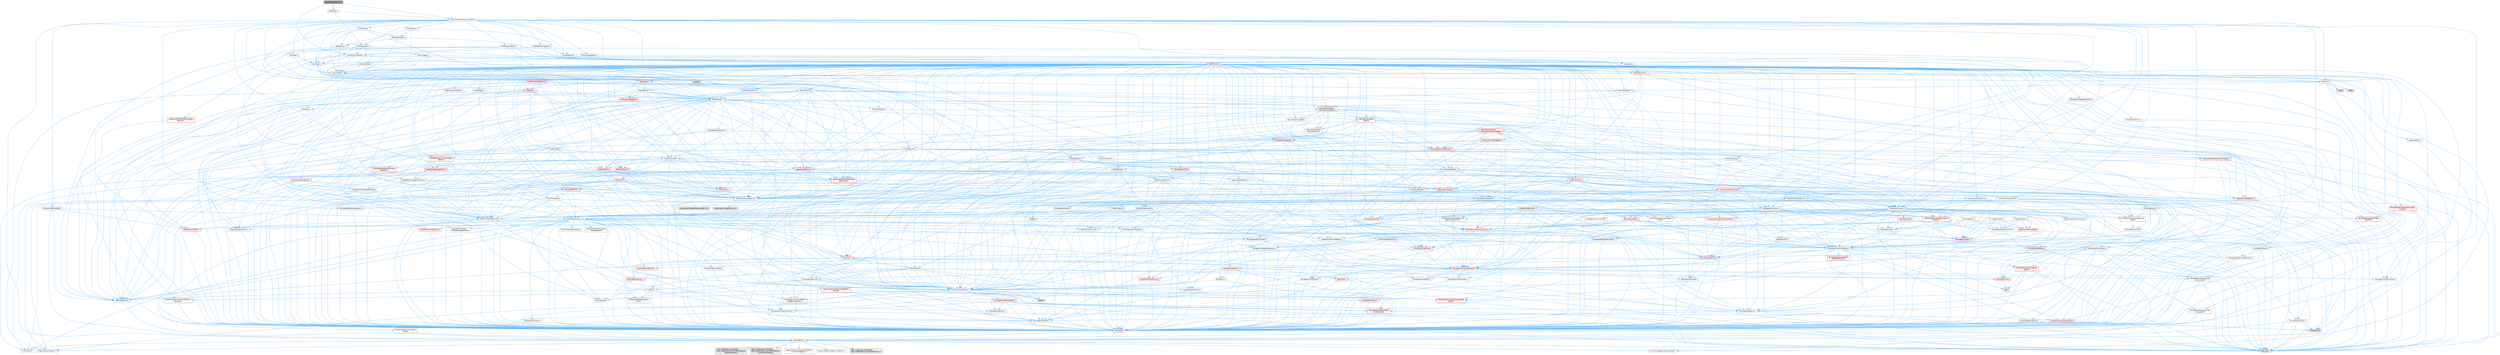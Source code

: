 digraph "MeshFaceSelection.h"
{
 // INTERACTIVE_SVG=YES
 // LATEX_PDF_SIZE
  bgcolor="transparent";
  edge [fontname=Helvetica,fontsize=10,labelfontname=Helvetica,labelfontsize=10];
  node [fontname=Helvetica,fontsize=10,shape=box,height=0.2,width=0.4];
  Node1 [id="Node000001",label="MeshFaceSelection.h",height=0.2,width=0.4,color="gray40", fillcolor="grey60", style="filled", fontcolor="black",tooltip=" "];
  Node1 -> Node2 [id="edge1_Node000001_Node000002",color="steelblue1",style="solid",tooltip=" "];
  Node2 [id="Node000002",label="DynamicMesh/DynamicMesh3.h",height=0.2,width=0.4,color="grey40", fillcolor="white", style="filled",URL="$d5/d34/DynamicMesh3_8h.html",tooltip=" "];
  Node2 -> Node3 [id="edge2_Node000002_Node000003",color="steelblue1",style="solid",tooltip=" "];
  Node3 [id="Node000003",label="BoxTypes.h",height=0.2,width=0.4,color="grey40", fillcolor="white", style="filled",URL="$d2/da2/BoxTypes_8h.html",tooltip=" "];
  Node3 -> Node4 [id="edge3_Node000003_Node000004",color="steelblue1",style="solid",tooltip=" "];
  Node4 [id="Node000004",label="Math/Box.h",height=0.2,width=0.4,color="red", fillcolor="#FFF0F0", style="filled",URL="$de/d0f/Box_8h.html",tooltip=" "];
  Node4 -> Node5 [id="edge4_Node000004_Node000005",color="steelblue1",style="solid",tooltip=" "];
  Node5 [id="Node000005",label="CoreTypes.h",height=0.2,width=0.4,color="red", fillcolor="#FFF0F0", style="filled",URL="$dc/dec/CoreTypes_8h.html",tooltip=" "];
  Node5 -> Node6 [id="edge5_Node000005_Node000006",color="steelblue1",style="solid",tooltip=" "];
  Node6 [id="Node000006",label="HAL/Platform.h",height=0.2,width=0.4,color="grey40", fillcolor="white", style="filled",URL="$d9/dd0/Platform_8h.html",tooltip=" "];
  Node6 -> Node7 [id="edge6_Node000006_Node000007",color="steelblue1",style="solid",tooltip=" "];
  Node7 [id="Node000007",label="Misc/Build.h",height=0.2,width=0.4,color="grey40", fillcolor="white", style="filled",URL="$d3/dbb/Build_8h.html",tooltip=" "];
  Node6 -> Node8 [id="edge7_Node000006_Node000008",color="steelblue1",style="solid",tooltip=" "];
  Node8 [id="Node000008",label="Misc/LargeWorldCoordinates.h",height=0.2,width=0.4,color="grey40", fillcolor="white", style="filled",URL="$d2/dcb/LargeWorldCoordinates_8h.html",tooltip=" "];
  Node6 -> Node9 [id="edge8_Node000006_Node000009",color="steelblue1",style="solid",tooltip=" "];
  Node9 [id="Node000009",label="type_traits",height=0.2,width=0.4,color="grey60", fillcolor="#E0E0E0", style="filled",tooltip=" "];
  Node6 -> Node10 [id="edge9_Node000006_Node000010",color="steelblue1",style="solid",tooltip=" "];
  Node10 [id="Node000010",label="PreprocessorHelpers.h",height=0.2,width=0.4,color="grey40", fillcolor="white", style="filled",URL="$db/ddb/PreprocessorHelpers_8h.html",tooltip=" "];
  Node6 -> Node11 [id="edge10_Node000006_Node000011",color="steelblue1",style="solid",tooltip=" "];
  Node11 [id="Node000011",label="UBT_COMPILED_PLATFORM\l/UBT_COMPILED_PLATFORMPlatform\lCompilerPreSetup.h",height=0.2,width=0.4,color="grey60", fillcolor="#E0E0E0", style="filled",tooltip=" "];
  Node6 -> Node12 [id="edge11_Node000006_Node000012",color="steelblue1",style="solid",tooltip=" "];
  Node12 [id="Node000012",label="GenericPlatform/GenericPlatform\lCompilerPreSetup.h",height=0.2,width=0.4,color="grey40", fillcolor="white", style="filled",URL="$d9/dc8/GenericPlatformCompilerPreSetup_8h.html",tooltip=" "];
  Node6 -> Node13 [id="edge12_Node000006_Node000013",color="steelblue1",style="solid",tooltip=" "];
  Node13 [id="Node000013",label="GenericPlatform/GenericPlatform.h",height=0.2,width=0.4,color="grey40", fillcolor="white", style="filled",URL="$d6/d84/GenericPlatform_8h.html",tooltip=" "];
  Node6 -> Node14 [id="edge13_Node000006_Node000014",color="steelblue1",style="solid",tooltip=" "];
  Node14 [id="Node000014",label="UBT_COMPILED_PLATFORM\l/UBT_COMPILED_PLATFORMPlatform.h",height=0.2,width=0.4,color="grey60", fillcolor="#E0E0E0", style="filled",tooltip=" "];
  Node6 -> Node15 [id="edge14_Node000006_Node000015",color="steelblue1",style="solid",tooltip=" "];
  Node15 [id="Node000015",label="UBT_COMPILED_PLATFORM\l/UBT_COMPILED_PLATFORMPlatform\lCompilerSetup.h",height=0.2,width=0.4,color="grey60", fillcolor="#E0E0E0", style="filled",tooltip=" "];
  Node4 -> Node19 [id="edge15_Node000004_Node000019",color="steelblue1",style="solid",tooltip=" "];
  Node19 [id="Node000019",label="Misc/AssertionMacros.h",height=0.2,width=0.4,color="grey40", fillcolor="white", style="filled",URL="$d0/dfa/AssertionMacros_8h.html",tooltip=" "];
  Node19 -> Node5 [id="edge16_Node000019_Node000005",color="steelblue1",style="solid",tooltip=" "];
  Node19 -> Node6 [id="edge17_Node000019_Node000006",color="steelblue1",style="solid",tooltip=" "];
  Node19 -> Node20 [id="edge18_Node000019_Node000020",color="steelblue1",style="solid",tooltip=" "];
  Node20 [id="Node000020",label="HAL/PlatformMisc.h",height=0.2,width=0.4,color="red", fillcolor="#FFF0F0", style="filled",URL="$d0/df5/PlatformMisc_8h.html",tooltip=" "];
  Node20 -> Node5 [id="edge19_Node000020_Node000005",color="steelblue1",style="solid",tooltip=" "];
  Node19 -> Node10 [id="edge20_Node000019_Node000010",color="steelblue1",style="solid",tooltip=" "];
  Node19 -> Node56 [id="edge21_Node000019_Node000056",color="steelblue1",style="solid",tooltip=" "];
  Node56 [id="Node000056",label="Templates/EnableIf.h",height=0.2,width=0.4,color="grey40", fillcolor="white", style="filled",URL="$d7/d60/EnableIf_8h.html",tooltip=" "];
  Node56 -> Node5 [id="edge22_Node000056_Node000005",color="steelblue1",style="solid",tooltip=" "];
  Node19 -> Node57 [id="edge23_Node000019_Node000057",color="steelblue1",style="solid",tooltip=" "];
  Node57 [id="Node000057",label="Templates/IsArrayOrRefOf\lTypeByPredicate.h",height=0.2,width=0.4,color="grey40", fillcolor="white", style="filled",URL="$d6/da1/IsArrayOrRefOfTypeByPredicate_8h.html",tooltip=" "];
  Node57 -> Node5 [id="edge24_Node000057_Node000005",color="steelblue1",style="solid",tooltip=" "];
  Node19 -> Node58 [id="edge25_Node000019_Node000058",color="steelblue1",style="solid",tooltip=" "];
  Node58 [id="Node000058",label="Templates/IsValidVariadic\lFunctionArg.h",height=0.2,width=0.4,color="red", fillcolor="#FFF0F0", style="filled",URL="$d0/dc8/IsValidVariadicFunctionArg_8h.html",tooltip=" "];
  Node58 -> Node5 [id="edge26_Node000058_Node000005",color="steelblue1",style="solid",tooltip=" "];
  Node58 -> Node9 [id="edge27_Node000058_Node000009",color="steelblue1",style="solid",tooltip=" "];
  Node19 -> Node60 [id="edge28_Node000019_Node000060",color="steelblue1",style="solid",tooltip=" "];
  Node60 [id="Node000060",label="Traits/IsCharEncodingCompatible\lWith.h",height=0.2,width=0.4,color="red", fillcolor="#FFF0F0", style="filled",URL="$df/dd1/IsCharEncodingCompatibleWith_8h.html",tooltip=" "];
  Node60 -> Node9 [id="edge29_Node000060_Node000009",color="steelblue1",style="solid",tooltip=" "];
  Node19 -> Node62 [id="edge30_Node000019_Node000062",color="steelblue1",style="solid",tooltip=" "];
  Node62 [id="Node000062",label="Misc/VarArgs.h",height=0.2,width=0.4,color="grey40", fillcolor="white", style="filled",URL="$d5/d6f/VarArgs_8h.html",tooltip=" "];
  Node62 -> Node5 [id="edge31_Node000062_Node000005",color="steelblue1",style="solid",tooltip=" "];
  Node19 -> Node63 [id="edge32_Node000019_Node000063",color="steelblue1",style="solid",tooltip=" "];
  Node63 [id="Node000063",label="String/FormatStringSan.h",height=0.2,width=0.4,color="red", fillcolor="#FFF0F0", style="filled",URL="$d3/d8b/FormatStringSan_8h.html",tooltip=" "];
  Node63 -> Node9 [id="edge33_Node000063_Node000009",color="steelblue1",style="solid",tooltip=" "];
  Node63 -> Node5 [id="edge34_Node000063_Node000005",color="steelblue1",style="solid",tooltip=" "];
  Node63 -> Node64 [id="edge35_Node000063_Node000064",color="steelblue1",style="solid",tooltip=" "];
  Node64 [id="Node000064",label="Templates/Requires.h",height=0.2,width=0.4,color="grey40", fillcolor="white", style="filled",URL="$dc/d96/Requires_8h.html",tooltip=" "];
  Node64 -> Node56 [id="edge36_Node000064_Node000056",color="steelblue1",style="solid",tooltip=" "];
  Node64 -> Node9 [id="edge37_Node000064_Node000009",color="steelblue1",style="solid",tooltip=" "];
  Node63 -> Node65 [id="edge38_Node000063_Node000065",color="steelblue1",style="solid",tooltip=" "];
  Node65 [id="Node000065",label="Templates/Identity.h",height=0.2,width=0.4,color="grey40", fillcolor="white", style="filled",URL="$d0/dd5/Identity_8h.html",tooltip=" "];
  Node63 -> Node58 [id="edge39_Node000063_Node000058",color="steelblue1",style="solid",tooltip=" "];
  Node63 -> Node28 [id="edge40_Node000063_Node000028",color="steelblue1",style="solid",tooltip=" "];
  Node28 [id="Node000028",label="Containers/ContainersFwd.h",height=0.2,width=0.4,color="grey40", fillcolor="white", style="filled",URL="$d4/d0a/ContainersFwd_8h.html",tooltip=" "];
  Node28 -> Node6 [id="edge41_Node000028_Node000006",color="steelblue1",style="solid",tooltip=" "];
  Node28 -> Node5 [id="edge42_Node000028_Node000005",color="steelblue1",style="solid",tooltip=" "];
  Node28 -> Node25 [id="edge43_Node000028_Node000025",color="steelblue1",style="solid",tooltip=" "];
  Node25 [id="Node000025",label="Traits/IsContiguousContainer.h",height=0.2,width=0.4,color="red", fillcolor="#FFF0F0", style="filled",URL="$d5/d3c/IsContiguousContainer_8h.html",tooltip=" "];
  Node25 -> Node5 [id="edge44_Node000025_Node000005",color="steelblue1",style="solid",tooltip=" "];
  Node25 -> Node24 [id="edge45_Node000025_Node000024",color="steelblue1",style="solid",tooltip=" "];
  Node24 [id="Node000024",label="initializer_list",height=0.2,width=0.4,color="grey60", fillcolor="#E0E0E0", style="filled",tooltip=" "];
  Node19 -> Node69 [id="edge46_Node000019_Node000069",color="steelblue1",style="solid",tooltip=" "];
  Node69 [id="Node000069",label="atomic",height=0.2,width=0.4,color="grey60", fillcolor="#E0E0E0", style="filled",tooltip=" "];
  Node4 -> Node29 [id="edge47_Node000004_Node000029",color="steelblue1",style="solid",tooltip=" "];
  Node29 [id="Node000029",label="Math/MathFwd.h",height=0.2,width=0.4,color="grey40", fillcolor="white", style="filled",URL="$d2/d10/MathFwd_8h.html",tooltip=" "];
  Node29 -> Node6 [id="edge48_Node000029_Node000006",color="steelblue1",style="solid",tooltip=" "];
  Node4 -> Node70 [id="edge49_Node000004_Node000070",color="steelblue1",style="solid",tooltip=" "];
  Node70 [id="Node000070",label="Math/UnrealMathUtility.h",height=0.2,width=0.4,color="grey40", fillcolor="white", style="filled",URL="$db/db8/UnrealMathUtility_8h.html",tooltip=" "];
  Node70 -> Node5 [id="edge50_Node000070_Node000005",color="steelblue1",style="solid",tooltip=" "];
  Node70 -> Node19 [id="edge51_Node000070_Node000019",color="steelblue1",style="solid",tooltip=" "];
  Node70 -> Node71 [id="edge52_Node000070_Node000071",color="steelblue1",style="solid",tooltip=" "];
  Node71 [id="Node000071",label="HAL/PlatformMath.h",height=0.2,width=0.4,color="red", fillcolor="#FFF0F0", style="filled",URL="$dc/d53/PlatformMath_8h.html",tooltip=" "];
  Node71 -> Node5 [id="edge53_Node000071_Node000005",color="steelblue1",style="solid",tooltip=" "];
  Node70 -> Node29 [id="edge54_Node000070_Node000029",color="steelblue1",style="solid",tooltip=" "];
  Node70 -> Node65 [id="edge55_Node000070_Node000065",color="steelblue1",style="solid",tooltip=" "];
  Node70 -> Node64 [id="edge56_Node000070_Node000064",color="steelblue1",style="solid",tooltip=" "];
  Node4 -> Node90 [id="edge57_Node000004_Node000090",color="steelblue1",style="solid",tooltip=" "];
  Node90 [id="Node000090",label="Containers/UnrealString.h",height=0.2,width=0.4,color="grey40", fillcolor="white", style="filled",URL="$d5/dba/UnrealString_8h.html",tooltip=" "];
  Node90 -> Node91 [id="edge58_Node000090_Node000091",color="steelblue1",style="solid",tooltip=" "];
  Node91 [id="Node000091",label="Containers/UnrealStringIncludes.h.inl",height=0.2,width=0.4,color="grey60", fillcolor="#E0E0E0", style="filled",tooltip=" "];
  Node90 -> Node92 [id="edge59_Node000090_Node000092",color="steelblue1",style="solid",tooltip=" "];
  Node92 [id="Node000092",label="Containers/UnrealString.h.inl",height=0.2,width=0.4,color="grey60", fillcolor="#E0E0E0", style="filled",tooltip=" "];
  Node90 -> Node93 [id="edge60_Node000090_Node000093",color="steelblue1",style="solid",tooltip=" "];
  Node93 [id="Node000093",label="Misc/StringFormatArg.h",height=0.2,width=0.4,color="grey40", fillcolor="white", style="filled",URL="$d2/d16/StringFormatArg_8h.html",tooltip=" "];
  Node93 -> Node28 [id="edge61_Node000093_Node000028",color="steelblue1",style="solid",tooltip=" "];
  Node4 -> Node94 [id="edge62_Node000004_Node000094",color="steelblue1",style="solid",tooltip=" "];
  Node94 [id="Node000094",label="Math/Vector.h",height=0.2,width=0.4,color="grey40", fillcolor="white", style="filled",URL="$d6/dbe/Vector_8h.html",tooltip=" "];
  Node94 -> Node5 [id="edge63_Node000094_Node000005",color="steelblue1",style="solid",tooltip=" "];
  Node94 -> Node19 [id="edge64_Node000094_Node000019",color="steelblue1",style="solid",tooltip=" "];
  Node94 -> Node29 [id="edge65_Node000094_Node000029",color="steelblue1",style="solid",tooltip=" "];
  Node94 -> Node42 [id="edge66_Node000094_Node000042",color="steelblue1",style="solid",tooltip=" "];
  Node42 [id="Node000042",label="Math/NumericLimits.h",height=0.2,width=0.4,color="grey40", fillcolor="white", style="filled",URL="$df/d1b/NumericLimits_8h.html",tooltip=" "];
  Node42 -> Node5 [id="edge67_Node000042_Node000005",color="steelblue1",style="solid",tooltip=" "];
  Node94 -> Node95 [id="edge68_Node000094_Node000095",color="steelblue1",style="solid",tooltip=" "];
  Node95 [id="Node000095",label="Misc/Crc.h",height=0.2,width=0.4,color="red", fillcolor="#FFF0F0", style="filled",URL="$d4/dd2/Crc_8h.html",tooltip=" "];
  Node95 -> Node5 [id="edge69_Node000095_Node000005",color="steelblue1",style="solid",tooltip=" "];
  Node95 -> Node96 [id="edge70_Node000095_Node000096",color="steelblue1",style="solid",tooltip=" "];
  Node96 [id="Node000096",label="HAL/PlatformString.h",height=0.2,width=0.4,color="red", fillcolor="#FFF0F0", style="filled",URL="$db/db5/PlatformString_8h.html",tooltip=" "];
  Node96 -> Node5 [id="edge71_Node000096_Node000005",color="steelblue1",style="solid",tooltip=" "];
  Node95 -> Node19 [id="edge72_Node000095_Node000019",color="steelblue1",style="solid",tooltip=" "];
  Node95 -> Node98 [id="edge73_Node000095_Node000098",color="steelblue1",style="solid",tooltip=" "];
  Node98 [id="Node000098",label="Misc/CString.h",height=0.2,width=0.4,color="grey40", fillcolor="white", style="filled",URL="$d2/d49/CString_8h.html",tooltip=" "];
  Node98 -> Node5 [id="edge74_Node000098_Node000005",color="steelblue1",style="solid",tooltip=" "];
  Node98 -> Node32 [id="edge75_Node000098_Node000032",color="steelblue1",style="solid",tooltip=" "];
  Node32 [id="Node000032",label="HAL/PlatformCrt.h",height=0.2,width=0.4,color="red", fillcolor="#FFF0F0", style="filled",URL="$d8/d75/PlatformCrt_8h.html",tooltip=" "];
  Node32 -> Node33 [id="edge76_Node000032_Node000033",color="steelblue1",style="solid",tooltip=" "];
  Node33 [id="Node000033",label="new",height=0.2,width=0.4,color="grey60", fillcolor="#E0E0E0", style="filled",tooltip=" "];
  Node98 -> Node96 [id="edge77_Node000098_Node000096",color="steelblue1",style="solid",tooltip=" "];
  Node98 -> Node19 [id="edge78_Node000098_Node000019",color="steelblue1",style="solid",tooltip=" "];
  Node98 -> Node99 [id="edge79_Node000098_Node000099",color="steelblue1",style="solid",tooltip=" "];
  Node99 [id="Node000099",label="Misc/Char.h",height=0.2,width=0.4,color="red", fillcolor="#FFF0F0", style="filled",URL="$d0/d58/Char_8h.html",tooltip=" "];
  Node99 -> Node5 [id="edge80_Node000099_Node000005",color="steelblue1",style="solid",tooltip=" "];
  Node99 -> Node9 [id="edge81_Node000099_Node000009",color="steelblue1",style="solid",tooltip=" "];
  Node98 -> Node62 [id="edge82_Node000098_Node000062",color="steelblue1",style="solid",tooltip=" "];
  Node98 -> Node57 [id="edge83_Node000098_Node000057",color="steelblue1",style="solid",tooltip=" "];
  Node98 -> Node58 [id="edge84_Node000098_Node000058",color="steelblue1",style="solid",tooltip=" "];
  Node98 -> Node60 [id="edge85_Node000098_Node000060",color="steelblue1",style="solid",tooltip=" "];
  Node95 -> Node99 [id="edge86_Node000095_Node000099",color="steelblue1",style="solid",tooltip=" "];
  Node95 -> Node77 [id="edge87_Node000095_Node000077",color="steelblue1",style="solid",tooltip=" "];
  Node77 [id="Node000077",label="Templates/UnrealTypeTraits.h",height=0.2,width=0.4,color="red", fillcolor="#FFF0F0", style="filled",URL="$d2/d2d/UnrealTypeTraits_8h.html",tooltip=" "];
  Node77 -> Node5 [id="edge88_Node000077_Node000005",color="steelblue1",style="solid",tooltip=" "];
  Node77 -> Node78 [id="edge89_Node000077_Node000078",color="steelblue1",style="solid",tooltip=" "];
  Node78 [id="Node000078",label="Templates/IsPointer.h",height=0.2,width=0.4,color="grey40", fillcolor="white", style="filled",URL="$d7/d05/IsPointer_8h.html",tooltip=" "];
  Node78 -> Node5 [id="edge90_Node000078_Node000005",color="steelblue1",style="solid",tooltip=" "];
  Node77 -> Node19 [id="edge91_Node000077_Node000019",color="steelblue1",style="solid",tooltip=" "];
  Node77 -> Node73 [id="edge92_Node000077_Node000073",color="steelblue1",style="solid",tooltip=" "];
  Node73 [id="Node000073",label="Templates/AndOrNot.h",height=0.2,width=0.4,color="grey40", fillcolor="white", style="filled",URL="$db/d0a/AndOrNot_8h.html",tooltip=" "];
  Node73 -> Node5 [id="edge93_Node000073_Node000005",color="steelblue1",style="solid",tooltip=" "];
  Node77 -> Node56 [id="edge94_Node000077_Node000056",color="steelblue1",style="solid",tooltip=" "];
  Node77 -> Node79 [id="edge95_Node000077_Node000079",color="steelblue1",style="solid",tooltip=" "];
  Node79 [id="Node000079",label="Templates/IsArithmetic.h",height=0.2,width=0.4,color="grey40", fillcolor="white", style="filled",URL="$d2/d5d/IsArithmetic_8h.html",tooltip=" "];
  Node79 -> Node5 [id="edge96_Node000079_Node000005",color="steelblue1",style="solid",tooltip=" "];
  Node77 -> Node81 [id="edge97_Node000077_Node000081",color="steelblue1",style="solid",tooltip=" "];
  Node81 [id="Node000081",label="Templates/IsPODType.h",height=0.2,width=0.4,color="grey40", fillcolor="white", style="filled",URL="$d7/db1/IsPODType_8h.html",tooltip=" "];
  Node81 -> Node5 [id="edge98_Node000081_Node000005",color="steelblue1",style="solid",tooltip=" "];
  Node77 -> Node82 [id="edge99_Node000077_Node000082",color="steelblue1",style="solid",tooltip=" "];
  Node82 [id="Node000082",label="Templates/IsUECoreType.h",height=0.2,width=0.4,color="grey40", fillcolor="white", style="filled",URL="$d1/db8/IsUECoreType_8h.html",tooltip=" "];
  Node82 -> Node5 [id="edge100_Node000082_Node000005",color="steelblue1",style="solid",tooltip=" "];
  Node82 -> Node9 [id="edge101_Node000082_Node000009",color="steelblue1",style="solid",tooltip=" "];
  Node77 -> Node83 [id="edge102_Node000077_Node000083",color="steelblue1",style="solid",tooltip=" "];
  Node83 [id="Node000083",label="Templates/IsTriviallyCopy\lConstructible.h",height=0.2,width=0.4,color="grey40", fillcolor="white", style="filled",URL="$d3/d78/IsTriviallyCopyConstructible_8h.html",tooltip=" "];
  Node83 -> Node5 [id="edge103_Node000083_Node000005",color="steelblue1",style="solid",tooltip=" "];
  Node83 -> Node9 [id="edge104_Node000083_Node000009",color="steelblue1",style="solid",tooltip=" "];
  Node94 -> Node70 [id="edge105_Node000094_Node000070",color="steelblue1",style="solid",tooltip=" "];
  Node94 -> Node90 [id="edge106_Node000094_Node000090",color="steelblue1",style="solid",tooltip=" "];
  Node94 -> Node103 [id="edge107_Node000094_Node000103",color="steelblue1",style="solid",tooltip=" "];
  Node103 [id="Node000103",label="Misc/Parse.h",height=0.2,width=0.4,color="red", fillcolor="#FFF0F0", style="filled",URL="$dc/d71/Parse_8h.html",tooltip=" "];
  Node103 -> Node90 [id="edge108_Node000103_Node000090",color="steelblue1",style="solid",tooltip=" "];
  Node103 -> Node5 [id="edge109_Node000103_Node000005",color="steelblue1",style="solid",tooltip=" "];
  Node103 -> Node32 [id="edge110_Node000103_Node000032",color="steelblue1",style="solid",tooltip=" "];
  Node103 -> Node7 [id="edge111_Node000103_Node000007",color="steelblue1",style="solid",tooltip=" "];
  Node103 -> Node104 [id="edge112_Node000103_Node000104",color="steelblue1",style="solid",tooltip=" "];
  Node104 [id="Node000104",label="Templates/Function.h",height=0.2,width=0.4,color="grey40", fillcolor="white", style="filled",URL="$df/df5/Function_8h.html",tooltip=" "];
  Node104 -> Node5 [id="edge113_Node000104_Node000005",color="steelblue1",style="solid",tooltip=" "];
  Node104 -> Node19 [id="edge114_Node000104_Node000019",color="steelblue1",style="solid",tooltip=" "];
  Node104 -> Node105 [id="edge115_Node000104_Node000105",color="steelblue1",style="solid",tooltip=" "];
  Node105 [id="Node000105",label="Misc/IntrusiveUnsetOptional\lState.h",height=0.2,width=0.4,color="grey40", fillcolor="white", style="filled",URL="$d2/d0a/IntrusiveUnsetOptionalState_8h.html",tooltip=" "];
  Node105 -> Node106 [id="edge116_Node000105_Node000106",color="steelblue1",style="solid",tooltip=" "];
  Node106 [id="Node000106",label="Misc/OptionalFwd.h",height=0.2,width=0.4,color="grey40", fillcolor="white", style="filled",URL="$dc/d50/OptionalFwd_8h.html",tooltip=" "];
  Node104 -> Node107 [id="edge117_Node000104_Node000107",color="steelblue1",style="solid",tooltip=" "];
  Node107 [id="Node000107",label="HAL/UnrealMemory.h",height=0.2,width=0.4,color="red", fillcolor="#FFF0F0", style="filled",URL="$d9/d96/UnrealMemory_8h.html",tooltip=" "];
  Node107 -> Node5 [id="edge118_Node000107_Node000005",color="steelblue1",style="solid",tooltip=" "];
  Node107 -> Node109 [id="edge119_Node000107_Node000109",color="steelblue1",style="solid",tooltip=" "];
  Node109 [id="Node000109",label="HAL/MemoryBase.h",height=0.2,width=0.4,color="red", fillcolor="#FFF0F0", style="filled",URL="$d6/d9f/MemoryBase_8h.html",tooltip=" "];
  Node109 -> Node5 [id="edge120_Node000109_Node000005",color="steelblue1",style="solid",tooltip=" "];
  Node109 -> Node49 [id="edge121_Node000109_Node000049",color="steelblue1",style="solid",tooltip=" "];
  Node49 [id="Node000049",label="HAL/PlatformAtomics.h",height=0.2,width=0.4,color="red", fillcolor="#FFF0F0", style="filled",URL="$d3/d36/PlatformAtomics_8h.html",tooltip=" "];
  Node49 -> Node5 [id="edge122_Node000049_Node000005",color="steelblue1",style="solid",tooltip=" "];
  Node109 -> Node32 [id="edge123_Node000109_Node000032",color="steelblue1",style="solid",tooltip=" "];
  Node109 -> Node110 [id="edge124_Node000109_Node000110",color="steelblue1",style="solid",tooltip=" "];
  Node110 [id="Node000110",label="Misc/Exec.h",height=0.2,width=0.4,color="grey40", fillcolor="white", style="filled",URL="$de/ddb/Exec_8h.html",tooltip=" "];
  Node110 -> Node5 [id="edge125_Node000110_Node000005",color="steelblue1",style="solid",tooltip=" "];
  Node110 -> Node19 [id="edge126_Node000110_Node000019",color="steelblue1",style="solid",tooltip=" "];
  Node109 -> Node111 [id="edge127_Node000109_Node000111",color="steelblue1",style="solid",tooltip=" "];
  Node111 [id="Node000111",label="Misc/OutputDevice.h",height=0.2,width=0.4,color="grey40", fillcolor="white", style="filled",URL="$d7/d32/OutputDevice_8h.html",tooltip=" "];
  Node111 -> Node27 [id="edge128_Node000111_Node000027",color="steelblue1",style="solid",tooltip=" "];
  Node27 [id="Node000027",label="CoreFwd.h",height=0.2,width=0.4,color="grey40", fillcolor="white", style="filled",URL="$d1/d1e/CoreFwd_8h.html",tooltip=" "];
  Node27 -> Node5 [id="edge129_Node000027_Node000005",color="steelblue1",style="solid",tooltip=" "];
  Node27 -> Node28 [id="edge130_Node000027_Node000028",color="steelblue1",style="solid",tooltip=" "];
  Node27 -> Node29 [id="edge131_Node000027_Node000029",color="steelblue1",style="solid",tooltip=" "];
  Node27 -> Node30 [id="edge132_Node000027_Node000030",color="steelblue1",style="solid",tooltip=" "];
  Node30 [id="Node000030",label="UObject/UObjectHierarchy\lFwd.h",height=0.2,width=0.4,color="grey40", fillcolor="white", style="filled",URL="$d3/d13/UObjectHierarchyFwd_8h.html",tooltip=" "];
  Node111 -> Node5 [id="edge133_Node000111_Node000005",color="steelblue1",style="solid",tooltip=" "];
  Node111 -> Node112 [id="edge134_Node000111_Node000112",color="steelblue1",style="solid",tooltip=" "];
  Node112 [id="Node000112",label="Logging/LogVerbosity.h",height=0.2,width=0.4,color="grey40", fillcolor="white", style="filled",URL="$d2/d8f/LogVerbosity_8h.html",tooltip=" "];
  Node112 -> Node5 [id="edge135_Node000112_Node000005",color="steelblue1",style="solid",tooltip=" "];
  Node111 -> Node62 [id="edge136_Node000111_Node000062",color="steelblue1",style="solid",tooltip=" "];
  Node111 -> Node57 [id="edge137_Node000111_Node000057",color="steelblue1",style="solid",tooltip=" "];
  Node111 -> Node58 [id="edge138_Node000111_Node000058",color="steelblue1",style="solid",tooltip=" "];
  Node111 -> Node60 [id="edge139_Node000111_Node000060",color="steelblue1",style="solid",tooltip=" "];
  Node107 -> Node118 [id="edge140_Node000107_Node000118",color="steelblue1",style="solid",tooltip=" "];
  Node118 [id="Node000118",label="HAL/PlatformMemory.h",height=0.2,width=0.4,color="red", fillcolor="#FFF0F0", style="filled",URL="$de/d68/PlatformMemory_8h.html",tooltip=" "];
  Node118 -> Node5 [id="edge141_Node000118_Node000005",color="steelblue1",style="solid",tooltip=" "];
  Node107 -> Node78 [id="edge142_Node000107_Node000078",color="steelblue1",style="solid",tooltip=" "];
  Node104 -> Node121 [id="edge143_Node000104_Node000121",color="steelblue1",style="solid",tooltip=" "];
  Node121 [id="Node000121",label="Templates/FunctionFwd.h",height=0.2,width=0.4,color="grey40", fillcolor="white", style="filled",URL="$d6/d54/FunctionFwd_8h.html",tooltip=" "];
  Node104 -> Node77 [id="edge144_Node000104_Node000077",color="steelblue1",style="solid",tooltip=" "];
  Node104 -> Node122 [id="edge145_Node000104_Node000122",color="steelblue1",style="solid",tooltip=" "];
  Node122 [id="Node000122",label="Templates/Invoke.h",height=0.2,width=0.4,color="red", fillcolor="#FFF0F0", style="filled",URL="$d7/deb/Invoke_8h.html",tooltip=" "];
  Node122 -> Node5 [id="edge146_Node000122_Node000005",color="steelblue1",style="solid",tooltip=" "];
  Node122 -> Node124 [id="edge147_Node000122_Node000124",color="steelblue1",style="solid",tooltip=" "];
  Node124 [id="Node000124",label="Templates/UnrealTemplate.h",height=0.2,width=0.4,color="grey40", fillcolor="white", style="filled",URL="$d4/d24/UnrealTemplate_8h.html",tooltip=" "];
  Node124 -> Node5 [id="edge148_Node000124_Node000005",color="steelblue1",style="solid",tooltip=" "];
  Node124 -> Node78 [id="edge149_Node000124_Node000078",color="steelblue1",style="solid",tooltip=" "];
  Node124 -> Node107 [id="edge150_Node000124_Node000107",color="steelblue1",style="solid",tooltip=" "];
  Node124 -> Node125 [id="edge151_Node000124_Node000125",color="steelblue1",style="solid",tooltip=" "];
  Node125 [id="Node000125",label="Templates/CopyQualifiers\lAndRefsFromTo.h",height=0.2,width=0.4,color="red", fillcolor="#FFF0F0", style="filled",URL="$d3/db3/CopyQualifiersAndRefsFromTo_8h.html",tooltip=" "];
  Node124 -> Node77 [id="edge152_Node000124_Node000077",color="steelblue1",style="solid",tooltip=" "];
  Node124 -> Node75 [id="edge153_Node000124_Node000075",color="steelblue1",style="solid",tooltip=" "];
  Node75 [id="Node000075",label="Templates/RemoveReference.h",height=0.2,width=0.4,color="grey40", fillcolor="white", style="filled",URL="$da/dbe/RemoveReference_8h.html",tooltip=" "];
  Node75 -> Node5 [id="edge154_Node000075_Node000005",color="steelblue1",style="solid",tooltip=" "];
  Node124 -> Node64 [id="edge155_Node000124_Node000064",color="steelblue1",style="solid",tooltip=" "];
  Node124 -> Node87 [id="edge156_Node000124_Node000087",color="steelblue1",style="solid",tooltip=" "];
  Node87 [id="Node000087",label="Templates/TypeCompatible\lBytes.h",height=0.2,width=0.4,color="red", fillcolor="#FFF0F0", style="filled",URL="$df/d0a/TypeCompatibleBytes_8h.html",tooltip=" "];
  Node87 -> Node5 [id="edge157_Node000087_Node000005",color="steelblue1",style="solid",tooltip=" "];
  Node87 -> Node33 [id="edge158_Node000087_Node000033",color="steelblue1",style="solid",tooltip=" "];
  Node87 -> Node9 [id="edge159_Node000087_Node000009",color="steelblue1",style="solid",tooltip=" "];
  Node124 -> Node65 [id="edge160_Node000124_Node000065",color="steelblue1",style="solid",tooltip=" "];
  Node124 -> Node25 [id="edge161_Node000124_Node000025",color="steelblue1",style="solid",tooltip=" "];
  Node124 -> Node127 [id="edge162_Node000124_Node000127",color="steelblue1",style="solid",tooltip=" "];
  Node127 [id="Node000127",label="Traits/UseBitwiseSwap.h",height=0.2,width=0.4,color="grey40", fillcolor="white", style="filled",URL="$db/df3/UseBitwiseSwap_8h.html",tooltip=" "];
  Node127 -> Node5 [id="edge163_Node000127_Node000005",color="steelblue1",style="solid",tooltip=" "];
  Node127 -> Node9 [id="edge164_Node000127_Node000009",color="steelblue1",style="solid",tooltip=" "];
  Node124 -> Node9 [id="edge165_Node000124_Node000009",color="steelblue1",style="solid",tooltip=" "];
  Node122 -> Node9 [id="edge166_Node000122_Node000009",color="steelblue1",style="solid",tooltip=" "];
  Node104 -> Node124 [id="edge167_Node000104_Node000124",color="steelblue1",style="solid",tooltip=" "];
  Node104 -> Node64 [id="edge168_Node000104_Node000064",color="steelblue1",style="solid",tooltip=" "];
  Node104 -> Node70 [id="edge169_Node000104_Node000070",color="steelblue1",style="solid",tooltip=" "];
  Node104 -> Node33 [id="edge170_Node000104_Node000033",color="steelblue1",style="solid",tooltip=" "];
  Node104 -> Node9 [id="edge171_Node000104_Node000009",color="steelblue1",style="solid",tooltip=" "];
  Node94 -> Node128 [id="edge172_Node000094_Node000128",color="steelblue1",style="solid",tooltip=" "];
  Node128 [id="Node000128",label="Misc/LargeWorldCoordinates\lSerializer.h",height=0.2,width=0.4,color="red", fillcolor="#FFF0F0", style="filled",URL="$d7/df9/LargeWorldCoordinatesSerializer_8h.html",tooltip=" "];
  Node128 -> Node129 [id="edge173_Node000128_Node000129",color="steelblue1",style="solid",tooltip=" "];
  Node129 [id="Node000129",label="UObject/NameTypes.h",height=0.2,width=0.4,color="red", fillcolor="#FFF0F0", style="filled",URL="$d6/d35/NameTypes_8h.html",tooltip=" "];
  Node129 -> Node5 [id="edge174_Node000129_Node000005",color="steelblue1",style="solid",tooltip=" "];
  Node129 -> Node19 [id="edge175_Node000129_Node000019",color="steelblue1",style="solid",tooltip=" "];
  Node129 -> Node107 [id="edge176_Node000129_Node000107",color="steelblue1",style="solid",tooltip=" "];
  Node129 -> Node77 [id="edge177_Node000129_Node000077",color="steelblue1",style="solid",tooltip=" "];
  Node129 -> Node124 [id="edge178_Node000129_Node000124",color="steelblue1",style="solid",tooltip=" "];
  Node129 -> Node90 [id="edge179_Node000129_Node000090",color="steelblue1",style="solid",tooltip=" "];
  Node129 -> Node133 [id="edge180_Node000129_Node000133",color="steelblue1",style="solid",tooltip=" "];
  Node133 [id="Node000133",label="Containers/StringConv.h",height=0.2,width=0.4,color="grey40", fillcolor="white", style="filled",URL="$d3/ddf/StringConv_8h.html",tooltip=" "];
  Node133 -> Node5 [id="edge181_Node000133_Node000005",color="steelblue1",style="solid",tooltip=" "];
  Node133 -> Node19 [id="edge182_Node000133_Node000019",color="steelblue1",style="solid",tooltip=" "];
  Node133 -> Node134 [id="edge183_Node000133_Node000134",color="steelblue1",style="solid",tooltip=" "];
  Node134 [id="Node000134",label="Containers/ContainerAllocation\lPolicies.h",height=0.2,width=0.4,color="red", fillcolor="#FFF0F0", style="filled",URL="$d7/dff/ContainerAllocationPolicies_8h.html",tooltip=" "];
  Node134 -> Node5 [id="edge184_Node000134_Node000005",color="steelblue1",style="solid",tooltip=" "];
  Node134 -> Node134 [id="edge185_Node000134_Node000134",color="steelblue1",style="solid",tooltip=" "];
  Node134 -> Node71 [id="edge186_Node000134_Node000071",color="steelblue1",style="solid",tooltip=" "];
  Node134 -> Node107 [id="edge187_Node000134_Node000107",color="steelblue1",style="solid",tooltip=" "];
  Node134 -> Node42 [id="edge188_Node000134_Node000042",color="steelblue1",style="solid",tooltip=" "];
  Node134 -> Node19 [id="edge189_Node000134_Node000019",color="steelblue1",style="solid",tooltip=" "];
  Node134 -> Node137 [id="edge190_Node000134_Node000137",color="steelblue1",style="solid",tooltip=" "];
  Node137 [id="Node000137",label="Templates/MemoryOps.h",height=0.2,width=0.4,color="grey40", fillcolor="white", style="filled",URL="$db/dea/MemoryOps_8h.html",tooltip=" "];
  Node137 -> Node5 [id="edge191_Node000137_Node000005",color="steelblue1",style="solid",tooltip=" "];
  Node137 -> Node107 [id="edge192_Node000137_Node000107",color="steelblue1",style="solid",tooltip=" "];
  Node137 -> Node117 [id="edge193_Node000137_Node000117",color="steelblue1",style="solid",tooltip=" "];
  Node117 [id="Node000117",label="Templates/IsTriviallyCopy\lAssignable.h",height=0.2,width=0.4,color="grey40", fillcolor="white", style="filled",URL="$d2/df2/IsTriviallyCopyAssignable_8h.html",tooltip=" "];
  Node117 -> Node5 [id="edge194_Node000117_Node000005",color="steelblue1",style="solid",tooltip=" "];
  Node117 -> Node9 [id="edge195_Node000117_Node000009",color="steelblue1",style="solid",tooltip=" "];
  Node137 -> Node83 [id="edge196_Node000137_Node000083",color="steelblue1",style="solid",tooltip=" "];
  Node137 -> Node64 [id="edge197_Node000137_Node000064",color="steelblue1",style="solid",tooltip=" "];
  Node137 -> Node77 [id="edge198_Node000137_Node000077",color="steelblue1",style="solid",tooltip=" "];
  Node137 -> Node127 [id="edge199_Node000137_Node000127",color="steelblue1",style="solid",tooltip=" "];
  Node137 -> Node33 [id="edge200_Node000137_Node000033",color="steelblue1",style="solid",tooltip=" "];
  Node137 -> Node9 [id="edge201_Node000137_Node000009",color="steelblue1",style="solid",tooltip=" "];
  Node134 -> Node87 [id="edge202_Node000134_Node000087",color="steelblue1",style="solid",tooltip=" "];
  Node134 -> Node9 [id="edge203_Node000134_Node000009",color="steelblue1",style="solid",tooltip=" "];
  Node133 -> Node138 [id="edge204_Node000133_Node000138",color="steelblue1",style="solid",tooltip=" "];
  Node138 [id="Node000138",label="Containers/Array.h",height=0.2,width=0.4,color="grey40", fillcolor="white", style="filled",URL="$df/dd0/Array_8h.html",tooltip=" "];
  Node138 -> Node5 [id="edge205_Node000138_Node000005",color="steelblue1",style="solid",tooltip=" "];
  Node138 -> Node19 [id="edge206_Node000138_Node000019",color="steelblue1",style="solid",tooltip=" "];
  Node138 -> Node105 [id="edge207_Node000138_Node000105",color="steelblue1",style="solid",tooltip=" "];
  Node138 -> Node139 [id="edge208_Node000138_Node000139",color="steelblue1",style="solid",tooltip=" "];
  Node139 [id="Node000139",label="Misc/ReverseIterate.h",height=0.2,width=0.4,color="red", fillcolor="#FFF0F0", style="filled",URL="$db/de3/ReverseIterate_8h.html",tooltip=" "];
  Node139 -> Node6 [id="edge209_Node000139_Node000006",color="steelblue1",style="solid",tooltip=" "];
  Node138 -> Node107 [id="edge210_Node000138_Node000107",color="steelblue1",style="solid",tooltip=" "];
  Node138 -> Node77 [id="edge211_Node000138_Node000077",color="steelblue1",style="solid",tooltip=" "];
  Node138 -> Node124 [id="edge212_Node000138_Node000124",color="steelblue1",style="solid",tooltip=" "];
  Node138 -> Node141 [id="edge213_Node000138_Node000141",color="steelblue1",style="solid",tooltip=" "];
  Node141 [id="Node000141",label="Containers/AllowShrinking.h",height=0.2,width=0.4,color="grey40", fillcolor="white", style="filled",URL="$d7/d1a/AllowShrinking_8h.html",tooltip=" "];
  Node141 -> Node5 [id="edge214_Node000141_Node000005",color="steelblue1",style="solid",tooltip=" "];
  Node138 -> Node134 [id="edge215_Node000138_Node000134",color="steelblue1",style="solid",tooltip=" "];
  Node138 -> Node142 [id="edge216_Node000138_Node000142",color="steelblue1",style="solid",tooltip=" "];
  Node142 [id="Node000142",label="Containers/ContainerElement\lTypeCompatibility.h",height=0.2,width=0.4,color="grey40", fillcolor="white", style="filled",URL="$df/ddf/ContainerElementTypeCompatibility_8h.html",tooltip=" "];
  Node142 -> Node5 [id="edge217_Node000142_Node000005",color="steelblue1",style="solid",tooltip=" "];
  Node142 -> Node77 [id="edge218_Node000142_Node000077",color="steelblue1",style="solid",tooltip=" "];
  Node138 -> Node143 [id="edge219_Node000138_Node000143",color="steelblue1",style="solid",tooltip=" "];
  Node143 [id="Node000143",label="Serialization/Archive.h",height=0.2,width=0.4,color="grey40", fillcolor="white", style="filled",URL="$d7/d3b/Archive_8h.html",tooltip=" "];
  Node143 -> Node27 [id="edge220_Node000143_Node000027",color="steelblue1",style="solid",tooltip=" "];
  Node143 -> Node5 [id="edge221_Node000143_Node000005",color="steelblue1",style="solid",tooltip=" "];
  Node143 -> Node144 [id="edge222_Node000143_Node000144",color="steelblue1",style="solid",tooltip=" "];
  Node144 [id="Node000144",label="HAL/PlatformProperties.h",height=0.2,width=0.4,color="red", fillcolor="#FFF0F0", style="filled",URL="$d9/db0/PlatformProperties_8h.html",tooltip=" "];
  Node144 -> Node5 [id="edge223_Node000144_Node000005",color="steelblue1",style="solid",tooltip=" "];
  Node143 -> Node147 [id="edge224_Node000143_Node000147",color="steelblue1",style="solid",tooltip=" "];
  Node147 [id="Node000147",label="Internationalization\l/TextNamespaceFwd.h",height=0.2,width=0.4,color="grey40", fillcolor="white", style="filled",URL="$d8/d97/TextNamespaceFwd_8h.html",tooltip=" "];
  Node147 -> Node5 [id="edge225_Node000147_Node000005",color="steelblue1",style="solid",tooltip=" "];
  Node143 -> Node29 [id="edge226_Node000143_Node000029",color="steelblue1",style="solid",tooltip=" "];
  Node143 -> Node19 [id="edge227_Node000143_Node000019",color="steelblue1",style="solid",tooltip=" "];
  Node143 -> Node7 [id="edge228_Node000143_Node000007",color="steelblue1",style="solid",tooltip=" "];
  Node143 -> Node43 [id="edge229_Node000143_Node000043",color="steelblue1",style="solid",tooltip=" "];
  Node43 [id="Node000043",label="Misc/CompressionFlags.h",height=0.2,width=0.4,color="grey40", fillcolor="white", style="filled",URL="$d9/d76/CompressionFlags_8h.html",tooltip=" "];
  Node143 -> Node148 [id="edge230_Node000143_Node000148",color="steelblue1",style="solid",tooltip=" "];
  Node148 [id="Node000148",label="Misc/EngineVersionBase.h",height=0.2,width=0.4,color="grey40", fillcolor="white", style="filled",URL="$d5/d2b/EngineVersionBase_8h.html",tooltip=" "];
  Node148 -> Node5 [id="edge231_Node000148_Node000005",color="steelblue1",style="solid",tooltip=" "];
  Node143 -> Node62 [id="edge232_Node000143_Node000062",color="steelblue1",style="solid",tooltip=" "];
  Node143 -> Node149 [id="edge233_Node000143_Node000149",color="steelblue1",style="solid",tooltip=" "];
  Node149 [id="Node000149",label="Serialization/ArchiveCook\lData.h",height=0.2,width=0.4,color="grey40", fillcolor="white", style="filled",URL="$dc/db6/ArchiveCookData_8h.html",tooltip=" "];
  Node149 -> Node6 [id="edge234_Node000149_Node000006",color="steelblue1",style="solid",tooltip=" "];
  Node143 -> Node150 [id="edge235_Node000143_Node000150",color="steelblue1",style="solid",tooltip=" "];
  Node150 [id="Node000150",label="Serialization/ArchiveSave\lPackageData.h",height=0.2,width=0.4,color="grey40", fillcolor="white", style="filled",URL="$d1/d37/ArchiveSavePackageData_8h.html",tooltip=" "];
  Node143 -> Node56 [id="edge236_Node000143_Node000056",color="steelblue1",style="solid",tooltip=" "];
  Node143 -> Node57 [id="edge237_Node000143_Node000057",color="steelblue1",style="solid",tooltip=" "];
  Node143 -> Node151 [id="edge238_Node000143_Node000151",color="steelblue1",style="solid",tooltip=" "];
  Node151 [id="Node000151",label="Templates/IsEnumClass.h",height=0.2,width=0.4,color="grey40", fillcolor="white", style="filled",URL="$d7/d15/IsEnumClass_8h.html",tooltip=" "];
  Node151 -> Node5 [id="edge239_Node000151_Node000005",color="steelblue1",style="solid",tooltip=" "];
  Node151 -> Node73 [id="edge240_Node000151_Node000073",color="steelblue1",style="solid",tooltip=" "];
  Node143 -> Node85 [id="edge241_Node000143_Node000085",color="steelblue1",style="solid",tooltip=" "];
  Node85 [id="Node000085",label="Templates/IsSigned.h",height=0.2,width=0.4,color="grey40", fillcolor="white", style="filled",URL="$d8/dd8/IsSigned_8h.html",tooltip=" "];
  Node85 -> Node5 [id="edge242_Node000085_Node000005",color="steelblue1",style="solid",tooltip=" "];
  Node143 -> Node58 [id="edge243_Node000143_Node000058",color="steelblue1",style="solid",tooltip=" "];
  Node143 -> Node124 [id="edge244_Node000143_Node000124",color="steelblue1",style="solid",tooltip=" "];
  Node143 -> Node60 [id="edge245_Node000143_Node000060",color="steelblue1",style="solid",tooltip=" "];
  Node143 -> Node152 [id="edge246_Node000143_Node000152",color="steelblue1",style="solid",tooltip=" "];
  Node152 [id="Node000152",label="UObject/ObjectVersion.h",height=0.2,width=0.4,color="grey40", fillcolor="white", style="filled",URL="$da/d63/ObjectVersion_8h.html",tooltip=" "];
  Node152 -> Node5 [id="edge247_Node000152_Node000005",color="steelblue1",style="solid",tooltip=" "];
  Node138 -> Node153 [id="edge248_Node000138_Node000153",color="steelblue1",style="solid",tooltip=" "];
  Node153 [id="Node000153",label="Serialization/MemoryImage\lWriter.h",height=0.2,width=0.4,color="grey40", fillcolor="white", style="filled",URL="$d0/d08/MemoryImageWriter_8h.html",tooltip=" "];
  Node153 -> Node5 [id="edge249_Node000153_Node000005",color="steelblue1",style="solid",tooltip=" "];
  Node153 -> Node154 [id="edge250_Node000153_Node000154",color="steelblue1",style="solid",tooltip=" "];
  Node154 [id="Node000154",label="Serialization/MemoryLayout.h",height=0.2,width=0.4,color="red", fillcolor="#FFF0F0", style="filled",URL="$d7/d66/MemoryLayout_8h.html",tooltip=" "];
  Node154 -> Node157 [id="edge251_Node000154_Node000157",color="steelblue1",style="solid",tooltip=" "];
  Node157 [id="Node000157",label="Containers/EnumAsByte.h",height=0.2,width=0.4,color="grey40", fillcolor="white", style="filled",URL="$d6/d9a/EnumAsByte_8h.html",tooltip=" "];
  Node157 -> Node5 [id="edge252_Node000157_Node000005",color="steelblue1",style="solid",tooltip=" "];
  Node157 -> Node81 [id="edge253_Node000157_Node000081",color="steelblue1",style="solid",tooltip=" "];
  Node157 -> Node158 [id="edge254_Node000157_Node000158",color="steelblue1",style="solid",tooltip=" "];
  Node158 [id="Node000158",label="Templates/TypeHash.h",height=0.2,width=0.4,color="red", fillcolor="#FFF0F0", style="filled",URL="$d1/d62/TypeHash_8h.html",tooltip=" "];
  Node158 -> Node5 [id="edge255_Node000158_Node000005",color="steelblue1",style="solid",tooltip=" "];
  Node158 -> Node64 [id="edge256_Node000158_Node000064",color="steelblue1",style="solid",tooltip=" "];
  Node158 -> Node95 [id="edge257_Node000158_Node000095",color="steelblue1",style="solid",tooltip=" "];
  Node158 -> Node9 [id="edge258_Node000158_Node000009",color="steelblue1",style="solid",tooltip=" "];
  Node154 -> Node107 [id="edge259_Node000154_Node000107",color="steelblue1",style="solid",tooltip=" "];
  Node154 -> Node56 [id="edge260_Node000154_Node000056",color="steelblue1",style="solid",tooltip=" "];
  Node154 -> Node124 [id="edge261_Node000154_Node000124",color="steelblue1",style="solid",tooltip=" "];
  Node138 -> Node162 [id="edge262_Node000138_Node000162",color="steelblue1",style="solid",tooltip=" "];
  Node162 [id="Node000162",label="Algo/Heapify.h",height=0.2,width=0.4,color="grey40", fillcolor="white", style="filled",URL="$d0/d2a/Heapify_8h.html",tooltip=" "];
  Node162 -> Node163 [id="edge263_Node000162_Node000163",color="steelblue1",style="solid",tooltip=" "];
  Node163 [id="Node000163",label="Algo/Impl/BinaryHeap.h",height=0.2,width=0.4,color="red", fillcolor="#FFF0F0", style="filled",URL="$d7/da3/Algo_2Impl_2BinaryHeap_8h.html",tooltip=" "];
  Node163 -> Node122 [id="edge264_Node000163_Node000122",color="steelblue1",style="solid",tooltip=" "];
  Node163 -> Node9 [id="edge265_Node000163_Node000009",color="steelblue1",style="solid",tooltip=" "];
  Node162 -> Node166 [id="edge266_Node000162_Node000166",color="steelblue1",style="solid",tooltip=" "];
  Node166 [id="Node000166",label="Templates/IdentityFunctor.h",height=0.2,width=0.4,color="grey40", fillcolor="white", style="filled",URL="$d7/d2e/IdentityFunctor_8h.html",tooltip=" "];
  Node166 -> Node6 [id="edge267_Node000166_Node000006",color="steelblue1",style="solid",tooltip=" "];
  Node162 -> Node122 [id="edge268_Node000162_Node000122",color="steelblue1",style="solid",tooltip=" "];
  Node162 -> Node167 [id="edge269_Node000162_Node000167",color="steelblue1",style="solid",tooltip=" "];
  Node167 [id="Node000167",label="Templates/Less.h",height=0.2,width=0.4,color="grey40", fillcolor="white", style="filled",URL="$de/dc8/Less_8h.html",tooltip=" "];
  Node167 -> Node5 [id="edge270_Node000167_Node000005",color="steelblue1",style="solid",tooltip=" "];
  Node167 -> Node124 [id="edge271_Node000167_Node000124",color="steelblue1",style="solid",tooltip=" "];
  Node162 -> Node124 [id="edge272_Node000162_Node000124",color="steelblue1",style="solid",tooltip=" "];
  Node138 -> Node168 [id="edge273_Node000138_Node000168",color="steelblue1",style="solid",tooltip=" "];
  Node168 [id="Node000168",label="Algo/HeapSort.h",height=0.2,width=0.4,color="grey40", fillcolor="white", style="filled",URL="$d3/d92/HeapSort_8h.html",tooltip=" "];
  Node168 -> Node163 [id="edge274_Node000168_Node000163",color="steelblue1",style="solid",tooltip=" "];
  Node168 -> Node166 [id="edge275_Node000168_Node000166",color="steelblue1",style="solid",tooltip=" "];
  Node168 -> Node167 [id="edge276_Node000168_Node000167",color="steelblue1",style="solid",tooltip=" "];
  Node168 -> Node124 [id="edge277_Node000168_Node000124",color="steelblue1",style="solid",tooltip=" "];
  Node138 -> Node169 [id="edge278_Node000138_Node000169",color="steelblue1",style="solid",tooltip=" "];
  Node169 [id="Node000169",label="Algo/IsHeap.h",height=0.2,width=0.4,color="grey40", fillcolor="white", style="filled",URL="$de/d32/IsHeap_8h.html",tooltip=" "];
  Node169 -> Node163 [id="edge279_Node000169_Node000163",color="steelblue1",style="solid",tooltip=" "];
  Node169 -> Node166 [id="edge280_Node000169_Node000166",color="steelblue1",style="solid",tooltip=" "];
  Node169 -> Node122 [id="edge281_Node000169_Node000122",color="steelblue1",style="solid",tooltip=" "];
  Node169 -> Node167 [id="edge282_Node000169_Node000167",color="steelblue1",style="solid",tooltip=" "];
  Node169 -> Node124 [id="edge283_Node000169_Node000124",color="steelblue1",style="solid",tooltip=" "];
  Node138 -> Node163 [id="edge284_Node000138_Node000163",color="steelblue1",style="solid",tooltip=" "];
  Node138 -> Node170 [id="edge285_Node000138_Node000170",color="steelblue1",style="solid",tooltip=" "];
  Node170 [id="Node000170",label="Algo/StableSort.h",height=0.2,width=0.4,color="red", fillcolor="#FFF0F0", style="filled",URL="$d7/d3c/StableSort_8h.html",tooltip=" "];
  Node170 -> Node166 [id="edge286_Node000170_Node000166",color="steelblue1",style="solid",tooltip=" "];
  Node170 -> Node122 [id="edge287_Node000170_Node000122",color="steelblue1",style="solid",tooltip=" "];
  Node170 -> Node167 [id="edge288_Node000170_Node000167",color="steelblue1",style="solid",tooltip=" "];
  Node170 -> Node124 [id="edge289_Node000170_Node000124",color="steelblue1",style="solid",tooltip=" "];
  Node138 -> Node173 [id="edge290_Node000138_Node000173",color="steelblue1",style="solid",tooltip=" "];
  Node173 [id="Node000173",label="Concepts/GetTypeHashable.h",height=0.2,width=0.4,color="grey40", fillcolor="white", style="filled",URL="$d3/da2/GetTypeHashable_8h.html",tooltip=" "];
  Node173 -> Node5 [id="edge291_Node000173_Node000005",color="steelblue1",style="solid",tooltip=" "];
  Node173 -> Node158 [id="edge292_Node000173_Node000158",color="steelblue1",style="solid",tooltip=" "];
  Node138 -> Node166 [id="edge293_Node000138_Node000166",color="steelblue1",style="solid",tooltip=" "];
  Node138 -> Node122 [id="edge294_Node000138_Node000122",color="steelblue1",style="solid",tooltip=" "];
  Node138 -> Node167 [id="edge295_Node000138_Node000167",color="steelblue1",style="solid",tooltip=" "];
  Node138 -> Node174 [id="edge296_Node000138_Node000174",color="steelblue1",style="solid",tooltip=" "];
  Node174 [id="Node000174",label="Templates/LosesQualifiers\lFromTo.h",height=0.2,width=0.4,color="red", fillcolor="#FFF0F0", style="filled",URL="$d2/db3/LosesQualifiersFromTo_8h.html",tooltip=" "];
  Node174 -> Node9 [id="edge297_Node000174_Node000009",color="steelblue1",style="solid",tooltip=" "];
  Node138 -> Node64 [id="edge298_Node000138_Node000064",color="steelblue1",style="solid",tooltip=" "];
  Node138 -> Node175 [id="edge299_Node000138_Node000175",color="steelblue1",style="solid",tooltip=" "];
  Node175 [id="Node000175",label="Templates/Sorting.h",height=0.2,width=0.4,color="red", fillcolor="#FFF0F0", style="filled",URL="$d3/d9e/Sorting_8h.html",tooltip=" "];
  Node175 -> Node5 [id="edge300_Node000175_Node000005",color="steelblue1",style="solid",tooltip=" "];
  Node175 -> Node71 [id="edge301_Node000175_Node000071",color="steelblue1",style="solid",tooltip=" "];
  Node175 -> Node167 [id="edge302_Node000175_Node000167",color="steelblue1",style="solid",tooltip=" "];
  Node138 -> Node178 [id="edge303_Node000138_Node000178",color="steelblue1",style="solid",tooltip=" "];
  Node178 [id="Node000178",label="Templates/AlignmentTemplates.h",height=0.2,width=0.4,color="red", fillcolor="#FFF0F0", style="filled",URL="$dd/d32/AlignmentTemplates_8h.html",tooltip=" "];
  Node178 -> Node5 [id="edge304_Node000178_Node000005",color="steelblue1",style="solid",tooltip=" "];
  Node178 -> Node78 [id="edge305_Node000178_Node000078",color="steelblue1",style="solid",tooltip=" "];
  Node138 -> Node23 [id="edge306_Node000138_Node000023",color="steelblue1",style="solid",tooltip=" "];
  Node23 [id="Node000023",label="Traits/ElementType.h",height=0.2,width=0.4,color="grey40", fillcolor="white", style="filled",URL="$d5/d4f/ElementType_8h.html",tooltip=" "];
  Node23 -> Node6 [id="edge307_Node000023_Node000006",color="steelblue1",style="solid",tooltip=" "];
  Node23 -> Node24 [id="edge308_Node000023_Node000024",color="steelblue1",style="solid",tooltip=" "];
  Node23 -> Node9 [id="edge309_Node000023_Node000009",color="steelblue1",style="solid",tooltip=" "];
  Node138 -> Node88 [id="edge310_Node000138_Node000088",color="steelblue1",style="solid",tooltip=" "];
  Node88 [id="Node000088",label="limits",height=0.2,width=0.4,color="grey60", fillcolor="#E0E0E0", style="filled",tooltip=" "];
  Node138 -> Node9 [id="edge311_Node000138_Node000009",color="steelblue1",style="solid",tooltip=" "];
  Node133 -> Node98 [id="edge312_Node000133_Node000098",color="steelblue1",style="solid",tooltip=" "];
  Node133 -> Node179 [id="edge313_Node000133_Node000179",color="steelblue1",style="solid",tooltip=" "];
  Node179 [id="Node000179",label="Templates/IsArray.h",height=0.2,width=0.4,color="grey40", fillcolor="white", style="filled",URL="$d8/d8d/IsArray_8h.html",tooltip=" "];
  Node179 -> Node5 [id="edge314_Node000179_Node000005",color="steelblue1",style="solid",tooltip=" "];
  Node133 -> Node124 [id="edge315_Node000133_Node000124",color="steelblue1",style="solid",tooltip=" "];
  Node133 -> Node77 [id="edge316_Node000133_Node000077",color="steelblue1",style="solid",tooltip=" "];
  Node133 -> Node23 [id="edge317_Node000133_Node000023",color="steelblue1",style="solid",tooltip=" "];
  Node133 -> Node60 [id="edge318_Node000133_Node000060",color="steelblue1",style="solid",tooltip=" "];
  Node133 -> Node25 [id="edge319_Node000133_Node000025",color="steelblue1",style="solid",tooltip=" "];
  Node133 -> Node9 [id="edge320_Node000133_Node000009",color="steelblue1",style="solid",tooltip=" "];
  Node129 -> Node180 [id="edge321_Node000129_Node000180",color="steelblue1",style="solid",tooltip=" "];
  Node180 [id="Node000180",label="UObject/UnrealNames.h",height=0.2,width=0.4,color="red", fillcolor="#FFF0F0", style="filled",URL="$d8/db1/UnrealNames_8h.html",tooltip=" "];
  Node180 -> Node5 [id="edge322_Node000180_Node000005",color="steelblue1",style="solid",tooltip=" "];
  Node129 -> Node154 [id="edge323_Node000129_Node000154",color="steelblue1",style="solid",tooltip=" "];
  Node129 -> Node105 [id="edge324_Node000129_Node000105",color="steelblue1",style="solid",tooltip=" "];
  Node128 -> Node152 [id="edge325_Node000128_Node000152",color="steelblue1",style="solid",tooltip=" "];
  Node94 -> Node203 [id="edge326_Node000094_Node000203",color="steelblue1",style="solid",tooltip=" "];
  Node203 [id="Node000203",label="Misc/NetworkVersion.h",height=0.2,width=0.4,color="grey40", fillcolor="white", style="filled",URL="$d7/d4b/NetworkVersion_8h.html",tooltip=" "];
  Node203 -> Node90 [id="edge327_Node000203_Node000090",color="steelblue1",style="solid",tooltip=" "];
  Node203 -> Node5 [id="edge328_Node000203_Node000005",color="steelblue1",style="solid",tooltip=" "];
  Node203 -> Node204 [id="edge329_Node000203_Node000204",color="steelblue1",style="solid",tooltip=" "];
  Node204 [id="Node000204",label="Delegates/Delegate.h",height=0.2,width=0.4,color="red", fillcolor="#FFF0F0", style="filled",URL="$d4/d80/Delegate_8h.html",tooltip=" "];
  Node204 -> Node5 [id="edge330_Node000204_Node000005",color="steelblue1",style="solid",tooltip=" "];
  Node204 -> Node19 [id="edge331_Node000204_Node000019",color="steelblue1",style="solid",tooltip=" "];
  Node204 -> Node129 [id="edge332_Node000204_Node000129",color="steelblue1",style="solid",tooltip=" "];
  Node204 -> Node205 [id="edge333_Node000204_Node000205",color="steelblue1",style="solid",tooltip=" "];
  Node205 [id="Node000205",label="Templates/SharedPointer.h",height=0.2,width=0.4,color="red", fillcolor="#FFF0F0", style="filled",URL="$d2/d17/SharedPointer_8h.html",tooltip=" "];
  Node205 -> Node5 [id="edge334_Node000205_Node000005",color="steelblue1",style="solid",tooltip=" "];
  Node205 -> Node105 [id="edge335_Node000205_Node000105",color="steelblue1",style="solid",tooltip=" "];
  Node205 -> Node206 [id="edge336_Node000205_Node000206",color="steelblue1",style="solid",tooltip=" "];
  Node206 [id="Node000206",label="Templates/PointerIsConvertible\lFromTo.h",height=0.2,width=0.4,color="red", fillcolor="#FFF0F0", style="filled",URL="$d6/d65/PointerIsConvertibleFromTo_8h.html",tooltip=" "];
  Node206 -> Node5 [id="edge337_Node000206_Node000005",color="steelblue1",style="solid",tooltip=" "];
  Node206 -> Node174 [id="edge338_Node000206_Node000174",color="steelblue1",style="solid",tooltip=" "];
  Node206 -> Node9 [id="edge339_Node000206_Node000009",color="steelblue1",style="solid",tooltip=" "];
  Node205 -> Node19 [id="edge340_Node000205_Node000019",color="steelblue1",style="solid",tooltip=" "];
  Node205 -> Node107 [id="edge341_Node000205_Node000107",color="steelblue1",style="solid",tooltip=" "];
  Node205 -> Node138 [id="edge342_Node000205_Node000138",color="steelblue1",style="solid",tooltip=" "];
  Node205 -> Node207 [id="edge343_Node000205_Node000207",color="steelblue1",style="solid",tooltip=" "];
  Node207 [id="Node000207",label="Containers/Map.h",height=0.2,width=0.4,color="grey40", fillcolor="white", style="filled",URL="$df/d79/Map_8h.html",tooltip=" "];
  Node207 -> Node5 [id="edge344_Node000207_Node000005",color="steelblue1",style="solid",tooltip=" "];
  Node207 -> Node208 [id="edge345_Node000207_Node000208",color="steelblue1",style="solid",tooltip=" "];
  Node208 [id="Node000208",label="Algo/Reverse.h",height=0.2,width=0.4,color="grey40", fillcolor="white", style="filled",URL="$d5/d93/Reverse_8h.html",tooltip=" "];
  Node208 -> Node5 [id="edge346_Node000208_Node000005",color="steelblue1",style="solid",tooltip=" "];
  Node208 -> Node124 [id="edge347_Node000208_Node000124",color="steelblue1",style="solid",tooltip=" "];
  Node207 -> Node142 [id="edge348_Node000207_Node000142",color="steelblue1",style="solid",tooltip=" "];
  Node207 -> Node209 [id="edge349_Node000207_Node000209",color="steelblue1",style="solid",tooltip=" "];
  Node209 [id="Node000209",label="Containers/Set.h",height=0.2,width=0.4,color="red", fillcolor="#FFF0F0", style="filled",URL="$d4/d45/Set_8h.html",tooltip=" "];
  Node209 -> Node134 [id="edge350_Node000209_Node000134",color="steelblue1",style="solid",tooltip=" "];
  Node209 -> Node142 [id="edge351_Node000209_Node000142",color="steelblue1",style="solid",tooltip=" "];
  Node209 -> Node211 [id="edge352_Node000209_Node000211",color="steelblue1",style="solid",tooltip=" "];
  Node211 [id="Node000211",label="Containers/SparseArray.h",height=0.2,width=0.4,color="red", fillcolor="#FFF0F0", style="filled",URL="$d5/dbf/SparseArray_8h.html",tooltip=" "];
  Node211 -> Node5 [id="edge353_Node000211_Node000005",color="steelblue1",style="solid",tooltip=" "];
  Node211 -> Node19 [id="edge354_Node000211_Node000019",color="steelblue1",style="solid",tooltip=" "];
  Node211 -> Node107 [id="edge355_Node000211_Node000107",color="steelblue1",style="solid",tooltip=" "];
  Node211 -> Node77 [id="edge356_Node000211_Node000077",color="steelblue1",style="solid",tooltip=" "];
  Node211 -> Node124 [id="edge357_Node000211_Node000124",color="steelblue1",style="solid",tooltip=" "];
  Node211 -> Node134 [id="edge358_Node000211_Node000134",color="steelblue1",style="solid",tooltip=" "];
  Node211 -> Node167 [id="edge359_Node000211_Node000167",color="steelblue1",style="solid",tooltip=" "];
  Node211 -> Node138 [id="edge360_Node000211_Node000138",color="steelblue1",style="solid",tooltip=" "];
  Node211 -> Node70 [id="edge361_Node000211_Node000070",color="steelblue1",style="solid",tooltip=" "];
  Node211 -> Node212 [id="edge362_Node000211_Node000212",color="steelblue1",style="solid",tooltip=" "];
  Node212 [id="Node000212",label="Containers/ScriptArray.h",height=0.2,width=0.4,color="grey40", fillcolor="white", style="filled",URL="$dc/daf/ScriptArray_8h.html",tooltip=" "];
  Node212 -> Node5 [id="edge363_Node000212_Node000005",color="steelblue1",style="solid",tooltip=" "];
  Node212 -> Node19 [id="edge364_Node000212_Node000019",color="steelblue1",style="solid",tooltip=" "];
  Node212 -> Node107 [id="edge365_Node000212_Node000107",color="steelblue1",style="solid",tooltip=" "];
  Node212 -> Node141 [id="edge366_Node000212_Node000141",color="steelblue1",style="solid",tooltip=" "];
  Node212 -> Node134 [id="edge367_Node000212_Node000134",color="steelblue1",style="solid",tooltip=" "];
  Node212 -> Node138 [id="edge368_Node000212_Node000138",color="steelblue1",style="solid",tooltip=" "];
  Node212 -> Node24 [id="edge369_Node000212_Node000024",color="steelblue1",style="solid",tooltip=" "];
  Node211 -> Node213 [id="edge370_Node000211_Node000213",color="steelblue1",style="solid",tooltip=" "];
  Node213 [id="Node000213",label="Containers/BitArray.h",height=0.2,width=0.4,color="red", fillcolor="#FFF0F0", style="filled",URL="$d1/de4/BitArray_8h.html",tooltip=" "];
  Node213 -> Node134 [id="edge371_Node000213_Node000134",color="steelblue1",style="solid",tooltip=" "];
  Node213 -> Node5 [id="edge372_Node000213_Node000005",color="steelblue1",style="solid",tooltip=" "];
  Node213 -> Node49 [id="edge373_Node000213_Node000049",color="steelblue1",style="solid",tooltip=" "];
  Node213 -> Node107 [id="edge374_Node000213_Node000107",color="steelblue1",style="solid",tooltip=" "];
  Node213 -> Node70 [id="edge375_Node000213_Node000070",color="steelblue1",style="solid",tooltip=" "];
  Node213 -> Node19 [id="edge376_Node000213_Node000019",color="steelblue1",style="solid",tooltip=" "];
  Node213 -> Node143 [id="edge377_Node000213_Node000143",color="steelblue1",style="solid",tooltip=" "];
  Node213 -> Node153 [id="edge378_Node000213_Node000153",color="steelblue1",style="solid",tooltip=" "];
  Node213 -> Node154 [id="edge379_Node000213_Node000154",color="steelblue1",style="solid",tooltip=" "];
  Node213 -> Node56 [id="edge380_Node000213_Node000056",color="steelblue1",style="solid",tooltip=" "];
  Node213 -> Node122 [id="edge381_Node000213_Node000122",color="steelblue1",style="solid",tooltip=" "];
  Node213 -> Node124 [id="edge382_Node000213_Node000124",color="steelblue1",style="solid",tooltip=" "];
  Node213 -> Node77 [id="edge383_Node000213_Node000077",color="steelblue1",style="solid",tooltip=" "];
  Node211 -> Node153 [id="edge384_Node000211_Node000153",color="steelblue1",style="solid",tooltip=" "];
  Node211 -> Node90 [id="edge385_Node000211_Node000090",color="steelblue1",style="solid",tooltip=" "];
  Node211 -> Node105 [id="edge386_Node000211_Node000105",color="steelblue1",style="solid",tooltip=" "];
  Node209 -> Node28 [id="edge387_Node000209_Node000028",color="steelblue1",style="solid",tooltip=" "];
  Node209 -> Node70 [id="edge388_Node000209_Node000070",color="steelblue1",style="solid",tooltip=" "];
  Node209 -> Node19 [id="edge389_Node000209_Node000019",color="steelblue1",style="solid",tooltip=" "];
  Node209 -> Node214 [id="edge390_Node000209_Node000214",color="steelblue1",style="solid",tooltip=" "];
  Node214 [id="Node000214",label="Misc/StructBuilder.h",height=0.2,width=0.4,color="grey40", fillcolor="white", style="filled",URL="$d9/db3/StructBuilder_8h.html",tooltip=" "];
  Node214 -> Node5 [id="edge391_Node000214_Node000005",color="steelblue1",style="solid",tooltip=" "];
  Node214 -> Node70 [id="edge392_Node000214_Node000070",color="steelblue1",style="solid",tooltip=" "];
  Node214 -> Node178 [id="edge393_Node000214_Node000178",color="steelblue1",style="solid",tooltip=" "];
  Node209 -> Node153 [id="edge394_Node000209_Node000153",color="steelblue1",style="solid",tooltip=" "];
  Node209 -> Node104 [id="edge395_Node000209_Node000104",color="steelblue1",style="solid",tooltip=" "];
  Node209 -> Node175 [id="edge396_Node000209_Node000175",color="steelblue1",style="solid",tooltip=" "];
  Node209 -> Node158 [id="edge397_Node000209_Node000158",color="steelblue1",style="solid",tooltip=" "];
  Node209 -> Node124 [id="edge398_Node000209_Node000124",color="steelblue1",style="solid",tooltip=" "];
  Node209 -> Node24 [id="edge399_Node000209_Node000024",color="steelblue1",style="solid",tooltip=" "];
  Node209 -> Node9 [id="edge400_Node000209_Node000009",color="steelblue1",style="solid",tooltip=" "];
  Node207 -> Node90 [id="edge401_Node000207_Node000090",color="steelblue1",style="solid",tooltip=" "];
  Node207 -> Node19 [id="edge402_Node000207_Node000019",color="steelblue1",style="solid",tooltip=" "];
  Node207 -> Node214 [id="edge403_Node000207_Node000214",color="steelblue1",style="solid",tooltip=" "];
  Node207 -> Node104 [id="edge404_Node000207_Node000104",color="steelblue1",style="solid",tooltip=" "];
  Node207 -> Node175 [id="edge405_Node000207_Node000175",color="steelblue1",style="solid",tooltip=" "];
  Node207 -> Node216 [id="edge406_Node000207_Node000216",color="steelblue1",style="solid",tooltip=" "];
  Node216 [id="Node000216",label="Templates/Tuple.h",height=0.2,width=0.4,color="red", fillcolor="#FFF0F0", style="filled",URL="$d2/d4f/Tuple_8h.html",tooltip=" "];
  Node216 -> Node5 [id="edge407_Node000216_Node000005",color="steelblue1",style="solid",tooltip=" "];
  Node216 -> Node124 [id="edge408_Node000216_Node000124",color="steelblue1",style="solid",tooltip=" "];
  Node216 -> Node217 [id="edge409_Node000216_Node000217",color="steelblue1",style="solid",tooltip=" "];
  Node217 [id="Node000217",label="Delegates/IntegerSequence.h",height=0.2,width=0.4,color="grey40", fillcolor="white", style="filled",URL="$d2/dcc/IntegerSequence_8h.html",tooltip=" "];
  Node217 -> Node5 [id="edge410_Node000217_Node000005",color="steelblue1",style="solid",tooltip=" "];
  Node216 -> Node122 [id="edge411_Node000216_Node000122",color="steelblue1",style="solid",tooltip=" "];
  Node216 -> Node154 [id="edge412_Node000216_Node000154",color="steelblue1",style="solid",tooltip=" "];
  Node216 -> Node64 [id="edge413_Node000216_Node000064",color="steelblue1",style="solid",tooltip=" "];
  Node216 -> Node158 [id="edge414_Node000216_Node000158",color="steelblue1",style="solid",tooltip=" "];
  Node216 -> Node9 [id="edge415_Node000216_Node000009",color="steelblue1",style="solid",tooltip=" "];
  Node207 -> Node124 [id="edge416_Node000207_Node000124",color="steelblue1",style="solid",tooltip=" "];
  Node207 -> Node77 [id="edge417_Node000207_Node000077",color="steelblue1",style="solid",tooltip=" "];
  Node207 -> Node9 [id="edge418_Node000207_Node000009",color="steelblue1",style="solid",tooltip=" "];
  Node205 -> Node219 [id="edge419_Node000205_Node000219",color="steelblue1",style="solid",tooltip=" "];
  Node219 [id="Node000219",label="CoreGlobals.h",height=0.2,width=0.4,color="red", fillcolor="#FFF0F0", style="filled",URL="$d5/d8c/CoreGlobals_8h.html",tooltip=" "];
  Node219 -> Node90 [id="edge420_Node000219_Node000090",color="steelblue1",style="solid",tooltip=" "];
  Node219 -> Node5 [id="edge421_Node000219_Node000005",color="steelblue1",style="solid",tooltip=" "];
  Node219 -> Node220 [id="edge422_Node000219_Node000220",color="steelblue1",style="solid",tooltip=" "];
  Node220 [id="Node000220",label="HAL/PlatformTLS.h",height=0.2,width=0.4,color="red", fillcolor="#FFF0F0", style="filled",URL="$d0/def/PlatformTLS_8h.html",tooltip=" "];
  Node220 -> Node5 [id="edge423_Node000220_Node000005",color="steelblue1",style="solid",tooltip=" "];
  Node219 -> Node223 [id="edge424_Node000219_Node000223",color="steelblue1",style="solid",tooltip=" "];
  Node223 [id="Node000223",label="Logging/LogMacros.h",height=0.2,width=0.4,color="red", fillcolor="#FFF0F0", style="filled",URL="$d0/d16/LogMacros_8h.html",tooltip=" "];
  Node223 -> Node90 [id="edge425_Node000223_Node000090",color="steelblue1",style="solid",tooltip=" "];
  Node223 -> Node5 [id="edge426_Node000223_Node000005",color="steelblue1",style="solid",tooltip=" "];
  Node223 -> Node10 [id="edge427_Node000223_Node000010",color="steelblue1",style="solid",tooltip=" "];
  Node223 -> Node224 [id="edge428_Node000223_Node000224",color="steelblue1",style="solid",tooltip=" "];
  Node224 [id="Node000224",label="Logging/LogCategory.h",height=0.2,width=0.4,color="grey40", fillcolor="white", style="filled",URL="$d9/d36/LogCategory_8h.html",tooltip=" "];
  Node224 -> Node5 [id="edge429_Node000224_Node000005",color="steelblue1",style="solid",tooltip=" "];
  Node224 -> Node112 [id="edge430_Node000224_Node000112",color="steelblue1",style="solid",tooltip=" "];
  Node224 -> Node129 [id="edge431_Node000224_Node000129",color="steelblue1",style="solid",tooltip=" "];
  Node223 -> Node112 [id="edge432_Node000223_Node000112",color="steelblue1",style="solid",tooltip=" "];
  Node223 -> Node19 [id="edge433_Node000223_Node000019",color="steelblue1",style="solid",tooltip=" "];
  Node223 -> Node7 [id="edge434_Node000223_Node000007",color="steelblue1",style="solid",tooltip=" "];
  Node223 -> Node62 [id="edge435_Node000223_Node000062",color="steelblue1",style="solid",tooltip=" "];
  Node223 -> Node63 [id="edge436_Node000223_Node000063",color="steelblue1",style="solid",tooltip=" "];
  Node223 -> Node56 [id="edge437_Node000223_Node000056",color="steelblue1",style="solid",tooltip=" "];
  Node223 -> Node57 [id="edge438_Node000223_Node000057",color="steelblue1",style="solid",tooltip=" "];
  Node223 -> Node58 [id="edge439_Node000223_Node000058",color="steelblue1",style="solid",tooltip=" "];
  Node223 -> Node60 [id="edge440_Node000223_Node000060",color="steelblue1",style="solid",tooltip=" "];
  Node223 -> Node9 [id="edge441_Node000223_Node000009",color="steelblue1",style="solid",tooltip=" "];
  Node219 -> Node7 [id="edge442_Node000219_Node000007",color="steelblue1",style="solid",tooltip=" "];
  Node219 -> Node111 [id="edge443_Node000219_Node000111",color="steelblue1",style="solid",tooltip=" "];
  Node219 -> Node129 [id="edge444_Node000219_Node000129",color="steelblue1",style="solid",tooltip=" "];
  Node219 -> Node69 [id="edge445_Node000219_Node000069",color="steelblue1",style="solid",tooltip=" "];
  Node204 -> Node231 [id="edge446_Node000204_Node000231",color="steelblue1",style="solid",tooltip=" "];
  Node231 [id="Node000231",label="UObject/WeakObjectPtrTemplates.h",height=0.2,width=0.4,color="red", fillcolor="#FFF0F0", style="filled",URL="$d8/d3b/WeakObjectPtrTemplates_8h.html",tooltip=" "];
  Node231 -> Node5 [id="edge447_Node000231_Node000005",color="steelblue1",style="solid",tooltip=" "];
  Node231 -> Node174 [id="edge448_Node000231_Node000174",color="steelblue1",style="solid",tooltip=" "];
  Node231 -> Node64 [id="edge449_Node000231_Node000064",color="steelblue1",style="solid",tooltip=" "];
  Node231 -> Node207 [id="edge450_Node000231_Node000207",color="steelblue1",style="solid",tooltip=" "];
  Node231 -> Node9 [id="edge451_Node000231_Node000009",color="steelblue1",style="solid",tooltip=" "];
  Node204 -> Node234 [id="edge452_Node000204_Node000234",color="steelblue1",style="solid",tooltip=" "];
  Node234 [id="Node000234",label="Delegates/MulticastDelegate\lBase.h",height=0.2,width=0.4,color="red", fillcolor="#FFF0F0", style="filled",URL="$db/d16/MulticastDelegateBase_8h.html",tooltip=" "];
  Node234 -> Node5 [id="edge453_Node000234_Node000005",color="steelblue1",style="solid",tooltip=" "];
  Node234 -> Node134 [id="edge454_Node000234_Node000134",color="steelblue1",style="solid",tooltip=" "];
  Node234 -> Node138 [id="edge455_Node000234_Node000138",color="steelblue1",style="solid",tooltip=" "];
  Node234 -> Node70 [id="edge456_Node000234_Node000070",color="steelblue1",style="solid",tooltip=" "];
  Node234 -> Node235 [id="edge457_Node000234_Node000235",color="steelblue1",style="solid",tooltip=" "];
  Node235 [id="Node000235",label="Delegates/IDelegateInstance.h",height=0.2,width=0.4,color="grey40", fillcolor="white", style="filled",URL="$d2/d10/IDelegateInstance_8h.html",tooltip=" "];
  Node235 -> Node5 [id="edge458_Node000235_Node000005",color="steelblue1",style="solid",tooltip=" "];
  Node235 -> Node158 [id="edge459_Node000235_Node000158",color="steelblue1",style="solid",tooltip=" "];
  Node235 -> Node129 [id="edge460_Node000235_Node000129",color="steelblue1",style="solid",tooltip=" "];
  Node235 -> Node236 [id="edge461_Node000235_Node000236",color="steelblue1",style="solid",tooltip=" "];
  Node236 [id="Node000236",label="Delegates/DelegateSettings.h",height=0.2,width=0.4,color="grey40", fillcolor="white", style="filled",URL="$d0/d97/DelegateSettings_8h.html",tooltip=" "];
  Node236 -> Node5 [id="edge462_Node000236_Node000005",color="steelblue1",style="solid",tooltip=" "];
  Node234 -> Node237 [id="edge463_Node000234_Node000237",color="steelblue1",style="solid",tooltip=" "];
  Node237 [id="Node000237",label="Delegates/DelegateBase.h",height=0.2,width=0.4,color="red", fillcolor="#FFF0F0", style="filled",URL="$da/d67/DelegateBase_8h.html",tooltip=" "];
  Node237 -> Node5 [id="edge464_Node000237_Node000005",color="steelblue1",style="solid",tooltip=" "];
  Node237 -> Node134 [id="edge465_Node000237_Node000134",color="steelblue1",style="solid",tooltip=" "];
  Node237 -> Node70 [id="edge466_Node000237_Node000070",color="steelblue1",style="solid",tooltip=" "];
  Node237 -> Node129 [id="edge467_Node000237_Node000129",color="steelblue1",style="solid",tooltip=" "];
  Node237 -> Node236 [id="edge468_Node000237_Node000236",color="steelblue1",style="solid",tooltip=" "];
  Node237 -> Node235 [id="edge469_Node000237_Node000235",color="steelblue1",style="solid",tooltip=" "];
  Node204 -> Node217 [id="edge470_Node000204_Node000217",color="steelblue1",style="solid",tooltip=" "];
  Node203 -> Node223 [id="edge471_Node000203_Node000223",color="steelblue1",style="solid",tooltip=" "];
  Node203 -> Node249 [id="edge472_Node000203_Node000249",color="steelblue1",style="solid",tooltip=" "];
  Node249 [id="Node000249",label="Misc/EngineNetworkCustom\lVersion.h",height=0.2,width=0.4,color="red", fillcolor="#FFF0F0", style="filled",URL="$da/da3/EngineNetworkCustomVersion_8h.html",tooltip=" "];
  Node249 -> Node5 [id="edge473_Node000249_Node000005",color="steelblue1",style="solid",tooltip=" "];
  Node94 -> Node252 [id="edge474_Node000094_Node000252",color="steelblue1",style="solid",tooltip=" "];
  Node252 [id="Node000252",label="Math/Color.h",height=0.2,width=0.4,color="red", fillcolor="#FFF0F0", style="filled",URL="$dd/dac/Color_8h.html",tooltip=" "];
  Node252 -> Node138 [id="edge475_Node000252_Node000138",color="steelblue1",style="solid",tooltip=" "];
  Node252 -> Node90 [id="edge476_Node000252_Node000090",color="steelblue1",style="solid",tooltip=" "];
  Node252 -> Node5 [id="edge477_Node000252_Node000005",color="steelblue1",style="solid",tooltip=" "];
  Node252 -> Node10 [id="edge478_Node000252_Node000010",color="steelblue1",style="solid",tooltip=" "];
  Node252 -> Node29 [id="edge479_Node000252_Node000029",color="steelblue1",style="solid",tooltip=" "];
  Node252 -> Node70 [id="edge480_Node000252_Node000070",color="steelblue1",style="solid",tooltip=" "];
  Node252 -> Node19 [id="edge481_Node000252_Node000019",color="steelblue1",style="solid",tooltip=" "];
  Node252 -> Node95 [id="edge482_Node000252_Node000095",color="steelblue1",style="solid",tooltip=" "];
  Node252 -> Node103 [id="edge483_Node000252_Node000103",color="steelblue1",style="solid",tooltip=" "];
  Node252 -> Node143 [id="edge484_Node000252_Node000143",color="steelblue1",style="solid",tooltip=" "];
  Node252 -> Node154 [id="edge485_Node000252_Node000154",color="steelblue1",style="solid",tooltip=" "];
  Node94 -> Node253 [id="edge486_Node000094_Node000253",color="steelblue1",style="solid",tooltip=" "];
  Node253 [id="Node000253",label="Math/IntPoint.h",height=0.2,width=0.4,color="red", fillcolor="#FFF0F0", style="filled",URL="$d3/df7/IntPoint_8h.html",tooltip=" "];
  Node253 -> Node5 [id="edge487_Node000253_Node000005",color="steelblue1",style="solid",tooltip=" "];
  Node253 -> Node19 [id="edge488_Node000253_Node000019",color="steelblue1",style="solid",tooltip=" "];
  Node253 -> Node103 [id="edge489_Node000253_Node000103",color="steelblue1",style="solid",tooltip=" "];
  Node253 -> Node29 [id="edge490_Node000253_Node000029",color="steelblue1",style="solid",tooltip=" "];
  Node253 -> Node70 [id="edge491_Node000253_Node000070",color="steelblue1",style="solid",tooltip=" "];
  Node253 -> Node90 [id="edge492_Node000253_Node000090",color="steelblue1",style="solid",tooltip=" "];
  Node253 -> Node158 [id="edge493_Node000253_Node000158",color="steelblue1",style="solid",tooltip=" "];
  Node253 -> Node128 [id="edge494_Node000253_Node000128",color="steelblue1",style="solid",tooltip=" "];
  Node94 -> Node223 [id="edge495_Node000094_Node000223",color="steelblue1",style="solid",tooltip=" "];
  Node94 -> Node254 [id="edge496_Node000094_Node000254",color="steelblue1",style="solid",tooltip=" "];
  Node254 [id="Node000254",label="Math/Vector2D.h",height=0.2,width=0.4,color="grey40", fillcolor="white", style="filled",URL="$d3/db0/Vector2D_8h.html",tooltip=" "];
  Node254 -> Node5 [id="edge497_Node000254_Node000005",color="steelblue1",style="solid",tooltip=" "];
  Node254 -> Node29 [id="edge498_Node000254_Node000029",color="steelblue1",style="solid",tooltip=" "];
  Node254 -> Node19 [id="edge499_Node000254_Node000019",color="steelblue1",style="solid",tooltip=" "];
  Node254 -> Node95 [id="edge500_Node000254_Node000095",color="steelblue1",style="solid",tooltip=" "];
  Node254 -> Node70 [id="edge501_Node000254_Node000070",color="steelblue1",style="solid",tooltip=" "];
  Node254 -> Node90 [id="edge502_Node000254_Node000090",color="steelblue1",style="solid",tooltip=" "];
  Node254 -> Node103 [id="edge503_Node000254_Node000103",color="steelblue1",style="solid",tooltip=" "];
  Node254 -> Node128 [id="edge504_Node000254_Node000128",color="steelblue1",style="solid",tooltip=" "];
  Node254 -> Node249 [id="edge505_Node000254_Node000249",color="steelblue1",style="solid",tooltip=" "];
  Node254 -> Node253 [id="edge506_Node000254_Node000253",color="steelblue1",style="solid",tooltip=" "];
  Node254 -> Node223 [id="edge507_Node000254_Node000223",color="steelblue1",style="solid",tooltip=" "];
  Node254 -> Node9 [id="edge508_Node000254_Node000009",color="steelblue1",style="solid",tooltip=" "];
  Node94 -> Node255 [id="edge509_Node000094_Node000255",color="steelblue1",style="solid",tooltip=" "];
  Node255 [id="Node000255",label="Misc/ByteSwap.h",height=0.2,width=0.4,color="grey40", fillcolor="white", style="filled",URL="$dc/dd7/ByteSwap_8h.html",tooltip=" "];
  Node255 -> Node5 [id="edge510_Node000255_Node000005",color="steelblue1",style="solid",tooltip=" "];
  Node255 -> Node32 [id="edge511_Node000255_Node000032",color="steelblue1",style="solid",tooltip=" "];
  Node94 -> Node256 [id="edge512_Node000094_Node000256",color="steelblue1",style="solid",tooltip=" "];
  Node256 [id="Node000256",label="Internationalization\l/Text.h",height=0.2,width=0.4,color="red", fillcolor="#FFF0F0", style="filled",URL="$d6/d35/Text_8h.html",tooltip=" "];
  Node256 -> Node5 [id="edge513_Node000256_Node000005",color="steelblue1",style="solid",tooltip=" "];
  Node256 -> Node49 [id="edge514_Node000256_Node000049",color="steelblue1",style="solid",tooltip=" "];
  Node256 -> Node19 [id="edge515_Node000256_Node000019",color="steelblue1",style="solid",tooltip=" "];
  Node256 -> Node77 [id="edge516_Node000256_Node000077",color="steelblue1",style="solid",tooltip=" "];
  Node256 -> Node138 [id="edge517_Node000256_Node000138",color="steelblue1",style="solid",tooltip=" "];
  Node256 -> Node90 [id="edge518_Node000256_Node000090",color="steelblue1",style="solid",tooltip=" "];
  Node256 -> Node157 [id="edge519_Node000256_Node000157",color="steelblue1",style="solid",tooltip=" "];
  Node256 -> Node205 [id="edge520_Node000256_Node000205",color="steelblue1",style="solid",tooltip=" "];
  Node256 -> Node260 [id="edge521_Node000256_Node000260",color="steelblue1",style="solid",tooltip=" "];
  Node260 [id="Node000260",label="Internationalization\l/CulturePointer.h",height=0.2,width=0.4,color="grey40", fillcolor="white", style="filled",URL="$d6/dbe/CulturePointer_8h.html",tooltip=" "];
  Node260 -> Node5 [id="edge522_Node000260_Node000005",color="steelblue1",style="solid",tooltip=" "];
  Node260 -> Node205 [id="edge523_Node000260_Node000205",color="steelblue1",style="solid",tooltip=" "];
  Node256 -> Node262 [id="edge524_Node000256_Node000262",color="steelblue1",style="solid",tooltip=" "];
  Node262 [id="Node000262",label="Internationalization\l/TextLocalizationManager.h",height=0.2,width=0.4,color="red", fillcolor="#FFF0F0", style="filled",URL="$d5/d2e/TextLocalizationManager_8h.html",tooltip=" "];
  Node262 -> Node138 [id="edge525_Node000262_Node000138",color="steelblue1",style="solid",tooltip=" "];
  Node262 -> Node185 [id="edge526_Node000262_Node000185",color="steelblue1",style="solid",tooltip=" "];
  Node185 [id="Node000185",label="Containers/ArrayView.h",height=0.2,width=0.4,color="grey40", fillcolor="white", style="filled",URL="$d7/df4/ArrayView_8h.html",tooltip=" "];
  Node185 -> Node5 [id="edge527_Node000185_Node000005",color="steelblue1",style="solid",tooltip=" "];
  Node185 -> Node28 [id="edge528_Node000185_Node000028",color="steelblue1",style="solid",tooltip=" "];
  Node185 -> Node19 [id="edge529_Node000185_Node000019",color="steelblue1",style="solid",tooltip=" "];
  Node185 -> Node139 [id="edge530_Node000185_Node000139",color="steelblue1",style="solid",tooltip=" "];
  Node185 -> Node105 [id="edge531_Node000185_Node000105",color="steelblue1",style="solid",tooltip=" "];
  Node185 -> Node122 [id="edge532_Node000185_Node000122",color="steelblue1",style="solid",tooltip=" "];
  Node185 -> Node77 [id="edge533_Node000185_Node000077",color="steelblue1",style="solid",tooltip=" "];
  Node185 -> Node23 [id="edge534_Node000185_Node000023",color="steelblue1",style="solid",tooltip=" "];
  Node185 -> Node138 [id="edge535_Node000185_Node000138",color="steelblue1",style="solid",tooltip=" "];
  Node185 -> Node70 [id="edge536_Node000185_Node000070",color="steelblue1",style="solid",tooltip=" "];
  Node185 -> Node9 [id="edge537_Node000185_Node000009",color="steelblue1",style="solid",tooltip=" "];
  Node262 -> Node134 [id="edge538_Node000262_Node000134",color="steelblue1",style="solid",tooltip=" "];
  Node262 -> Node207 [id="edge539_Node000262_Node000207",color="steelblue1",style="solid",tooltip=" "];
  Node262 -> Node209 [id="edge540_Node000262_Node000209",color="steelblue1",style="solid",tooltip=" "];
  Node262 -> Node90 [id="edge541_Node000262_Node000090",color="steelblue1",style="solid",tooltip=" "];
  Node262 -> Node5 [id="edge542_Node000262_Node000005",color="steelblue1",style="solid",tooltip=" "];
  Node262 -> Node204 [id="edge543_Node000262_Node000204",color="steelblue1",style="solid",tooltip=" "];
  Node262 -> Node95 [id="edge544_Node000262_Node000095",color="steelblue1",style="solid",tooltip=" "];
  Node262 -> Node104 [id="edge545_Node000262_Node000104",color="steelblue1",style="solid",tooltip=" "];
  Node262 -> Node205 [id="edge546_Node000262_Node000205",color="steelblue1",style="solid",tooltip=" "];
  Node262 -> Node69 [id="edge547_Node000262_Node000069",color="steelblue1",style="solid",tooltip=" "];
  Node256 -> Node196 [id="edge548_Node000256_Node000196",color="steelblue1",style="solid",tooltip=" "];
  Node196 [id="Node000196",label="Misc/Optional.h",height=0.2,width=0.4,color="grey40", fillcolor="white", style="filled",URL="$d2/dae/Optional_8h.html",tooltip=" "];
  Node196 -> Node5 [id="edge549_Node000196_Node000005",color="steelblue1",style="solid",tooltip=" "];
  Node196 -> Node19 [id="edge550_Node000196_Node000019",color="steelblue1",style="solid",tooltip=" "];
  Node196 -> Node105 [id="edge551_Node000196_Node000105",color="steelblue1",style="solid",tooltip=" "];
  Node196 -> Node106 [id="edge552_Node000196_Node000106",color="steelblue1",style="solid",tooltip=" "];
  Node196 -> Node137 [id="edge553_Node000196_Node000137",color="steelblue1",style="solid",tooltip=" "];
  Node196 -> Node124 [id="edge554_Node000196_Node000124",color="steelblue1",style="solid",tooltip=" "];
  Node196 -> Node143 [id="edge555_Node000196_Node000143",color="steelblue1",style="solid",tooltip=" "];
  Node256 -> Node200 [id="edge556_Node000256_Node000200",color="steelblue1",style="solid",tooltip=" "];
  Node200 [id="Node000200",label="Templates/UniquePtr.h",height=0.2,width=0.4,color="grey40", fillcolor="white", style="filled",URL="$de/d1a/UniquePtr_8h.html",tooltip=" "];
  Node200 -> Node5 [id="edge557_Node000200_Node000005",color="steelblue1",style="solid",tooltip=" "];
  Node200 -> Node124 [id="edge558_Node000200_Node000124",color="steelblue1",style="solid",tooltip=" "];
  Node200 -> Node179 [id="edge559_Node000200_Node000179",color="steelblue1",style="solid",tooltip=" "];
  Node200 -> Node201 [id="edge560_Node000200_Node000201",color="steelblue1",style="solid",tooltip=" "];
  Node201 [id="Node000201",label="Templates/RemoveExtent.h",height=0.2,width=0.4,color="grey40", fillcolor="white", style="filled",URL="$dc/de9/RemoveExtent_8h.html",tooltip=" "];
  Node201 -> Node5 [id="edge561_Node000201_Node000005",color="steelblue1",style="solid",tooltip=" "];
  Node200 -> Node64 [id="edge562_Node000200_Node000064",color="steelblue1",style="solid",tooltip=" "];
  Node200 -> Node154 [id="edge563_Node000200_Node000154",color="steelblue1",style="solid",tooltip=" "];
  Node200 -> Node9 [id="edge564_Node000200_Node000009",color="steelblue1",style="solid",tooltip=" "];
  Node256 -> Node64 [id="edge565_Node000256_Node000064",color="steelblue1",style="solid",tooltip=" "];
  Node256 -> Node9 [id="edge566_Node000256_Node000009",color="steelblue1",style="solid",tooltip=" "];
  Node94 -> Node270 [id="edge567_Node000094_Node000270",color="steelblue1",style="solid",tooltip=" "];
  Node270 [id="Node000270",label="Internationalization\l/Internationalization.h",height=0.2,width=0.4,color="red", fillcolor="#FFF0F0", style="filled",URL="$da/de4/Internationalization_8h.html",tooltip=" "];
  Node270 -> Node138 [id="edge568_Node000270_Node000138",color="steelblue1",style="solid",tooltip=" "];
  Node270 -> Node90 [id="edge569_Node000270_Node000090",color="steelblue1",style="solid",tooltip=" "];
  Node270 -> Node5 [id="edge570_Node000270_Node000005",color="steelblue1",style="solid",tooltip=" "];
  Node270 -> Node204 [id="edge571_Node000270_Node000204",color="steelblue1",style="solid",tooltip=" "];
  Node270 -> Node260 [id="edge572_Node000270_Node000260",color="steelblue1",style="solid",tooltip=" "];
  Node270 -> Node256 [id="edge573_Node000270_Node000256",color="steelblue1",style="solid",tooltip=" "];
  Node270 -> Node205 [id="edge574_Node000270_Node000205",color="steelblue1",style="solid",tooltip=" "];
  Node270 -> Node216 [id="edge575_Node000270_Node000216",color="steelblue1",style="solid",tooltip=" "];
  Node270 -> Node199 [id="edge576_Node000270_Node000199",color="steelblue1",style="solid",tooltip=" "];
  Node199 [id="Node000199",label="Templates/UniqueObj.h",height=0.2,width=0.4,color="grey40", fillcolor="white", style="filled",URL="$da/d95/UniqueObj_8h.html",tooltip=" "];
  Node199 -> Node5 [id="edge577_Node000199_Node000005",color="steelblue1",style="solid",tooltip=" "];
  Node199 -> Node200 [id="edge578_Node000199_Node000200",color="steelblue1",style="solid",tooltip=" "];
  Node270 -> Node129 [id="edge579_Node000270_Node000129",color="steelblue1",style="solid",tooltip=" "];
  Node94 -> Node271 [id="edge580_Node000094_Node000271",color="steelblue1",style="solid",tooltip=" "];
  Node271 [id="Node000271",label="Math/IntVector.h",height=0.2,width=0.4,color="red", fillcolor="#FFF0F0", style="filled",URL="$d7/d44/IntVector_8h.html",tooltip=" "];
  Node271 -> Node5 [id="edge581_Node000271_Node000005",color="steelblue1",style="solid",tooltip=" "];
  Node271 -> Node95 [id="edge582_Node000271_Node000095",color="steelblue1",style="solid",tooltip=" "];
  Node271 -> Node103 [id="edge583_Node000271_Node000103",color="steelblue1",style="solid",tooltip=" "];
  Node271 -> Node29 [id="edge584_Node000271_Node000029",color="steelblue1",style="solid",tooltip=" "];
  Node271 -> Node70 [id="edge585_Node000271_Node000070",color="steelblue1",style="solid",tooltip=" "];
  Node271 -> Node90 [id="edge586_Node000271_Node000090",color="steelblue1",style="solid",tooltip=" "];
  Node271 -> Node128 [id="edge587_Node000271_Node000128",color="steelblue1",style="solid",tooltip=" "];
  Node94 -> Node272 [id="edge588_Node000094_Node000272",color="steelblue1",style="solid",tooltip=" "];
  Node272 [id="Node000272",label="Math/Axis.h",height=0.2,width=0.4,color="grey40", fillcolor="white", style="filled",URL="$dd/dbb/Axis_8h.html",tooltip=" "];
  Node272 -> Node5 [id="edge589_Node000272_Node000005",color="steelblue1",style="solid",tooltip=" "];
  Node94 -> Node154 [id="edge590_Node000094_Node000154",color="steelblue1",style="solid",tooltip=" "];
  Node94 -> Node152 [id="edge591_Node000094_Node000152",color="steelblue1",style="solid",tooltip=" "];
  Node94 -> Node9 [id="edge592_Node000094_Node000009",color="steelblue1",style="solid",tooltip=" "];
  Node4 -> Node128 [id="edge593_Node000004_Node000128",color="steelblue1",style="solid",tooltip=" "];
  Node3 -> Node289 [id="edge594_Node000003_Node000289",color="steelblue1",style="solid",tooltip=" "];
  Node289 [id="Node000289",label="Math/Box2D.h",height=0.2,width=0.4,color="grey40", fillcolor="white", style="filled",URL="$d3/d1c/Box2D_8h.html",tooltip=" "];
  Node289 -> Node138 [id="edge595_Node000289_Node000138",color="steelblue1",style="solid",tooltip=" "];
  Node289 -> Node90 [id="edge596_Node000289_Node000090",color="steelblue1",style="solid",tooltip=" "];
  Node289 -> Node5 [id="edge597_Node000289_Node000005",color="steelblue1",style="solid",tooltip=" "];
  Node289 -> Node29 [id="edge598_Node000289_Node000029",color="steelblue1",style="solid",tooltip=" "];
  Node289 -> Node70 [id="edge599_Node000289_Node000070",color="steelblue1",style="solid",tooltip=" "];
  Node289 -> Node254 [id="edge600_Node000289_Node000254",color="steelblue1",style="solid",tooltip=" "];
  Node289 -> Node19 [id="edge601_Node000289_Node000019",color="steelblue1",style="solid",tooltip=" "];
  Node289 -> Node8 [id="edge602_Node000289_Node000008",color="steelblue1",style="solid",tooltip=" "];
  Node289 -> Node128 [id="edge603_Node000289_Node000128",color="steelblue1",style="solid",tooltip=" "];
  Node289 -> Node143 [id="edge604_Node000289_Node000143",color="steelblue1",style="solid",tooltip=" "];
  Node289 -> Node82 [id="edge605_Node000289_Node000082",color="steelblue1",style="solid",tooltip=" "];
  Node289 -> Node77 [id="edge606_Node000289_Node000077",color="steelblue1",style="solid",tooltip=" "];
  Node289 -> Node129 [id="edge607_Node000289_Node000129",color="steelblue1",style="solid",tooltip=" "];
  Node289 -> Node180 [id="edge608_Node000289_Node000180",color="steelblue1",style="solid",tooltip=" "];
  Node3 -> Node290 [id="edge609_Node000003_Node000290",color="steelblue1",style="solid",tooltip=" "];
  Node290 [id="Node000290",label="VectorTypes.h",height=0.2,width=0.4,color="grey40", fillcolor="white", style="filled",URL="$d4/d5b/VectorTypes_8h.html",tooltip=" "];
  Node290 -> Node94 [id="edge610_Node000290_Node000094",color="steelblue1",style="solid",tooltip=" "];
  Node290 -> Node275 [id="edge611_Node000290_Node000275",color="steelblue1",style="solid",tooltip=" "];
  Node275 [id="Node000275",label="Math/Vector4.h",height=0.2,width=0.4,color="grey40", fillcolor="white", style="filled",URL="$d7/d36/Vector4_8h.html",tooltip=" "];
  Node275 -> Node5 [id="edge612_Node000275_Node000005",color="steelblue1",style="solid",tooltip=" "];
  Node275 -> Node95 [id="edge613_Node000275_Node000095",color="steelblue1",style="solid",tooltip=" "];
  Node275 -> Node29 [id="edge614_Node000275_Node000029",color="steelblue1",style="solid",tooltip=" "];
  Node275 -> Node70 [id="edge615_Node000275_Node000070",color="steelblue1",style="solid",tooltip=" "];
  Node275 -> Node90 [id="edge616_Node000275_Node000090",color="steelblue1",style="solid",tooltip=" "];
  Node275 -> Node103 [id="edge617_Node000275_Node000103",color="steelblue1",style="solid",tooltip=" "];
  Node275 -> Node128 [id="edge618_Node000275_Node000128",color="steelblue1",style="solid",tooltip=" "];
  Node275 -> Node223 [id="edge619_Node000275_Node000223",color="steelblue1",style="solid",tooltip=" "];
  Node275 -> Node254 [id="edge620_Node000275_Node000254",color="steelblue1",style="solid",tooltip=" "];
  Node275 -> Node94 [id="edge621_Node000275_Node000094",color="steelblue1",style="solid",tooltip=" "];
  Node275 -> Node154 [id="edge622_Node000275_Node000154",color="steelblue1",style="solid",tooltip=" "];
  Node275 -> Node64 [id="edge623_Node000275_Node000064",color="steelblue1",style="solid",tooltip=" "];
  Node275 -> Node9 [id="edge624_Node000275_Node000009",color="steelblue1",style="solid",tooltip=" "];
  Node290 -> Node291 [id="edge625_Node000290_Node000291",color="steelblue1",style="solid",tooltip=" "];
  Node291 [id="Node000291",label="MathUtil.h",height=0.2,width=0.4,color="grey40", fillcolor="white", style="filled",URL="$d4/d5b/MathUtil_8h.html",tooltip=" "];
  Node291 -> Node292 [id="edge626_Node000291_Node000292",color="steelblue1",style="solid",tooltip=" "];
  Node292 [id="Node000292",label="GeometryBase.h",height=0.2,width=0.4,color="grey40", fillcolor="white", style="filled",URL="$d5/d5e/GeometryBase_8h.html",tooltip=" "];
  Node292 -> Node5 [id="edge627_Node000292_Node000005",color="steelblue1",style="solid",tooltip=" "];
  Node292 -> Node223 [id="edge628_Node000292_Node000223",color="steelblue1",style="solid",tooltip=" "];
  Node291 -> Node6 [id="edge629_Node000291_Node000006",color="steelblue1",style="solid",tooltip=" "];
  Node291 -> Node293 [id="edge630_Node000291_Node000293",color="steelblue1",style="solid",tooltip=" "];
  Node293 [id="Node000293",label="EngineDefines.h",height=0.2,width=0.4,color="grey40", fillcolor="white", style="filled",URL="$de/d63/EngineDefines_8h.html",tooltip=" "];
  Node293 -> Node6 [id="edge631_Node000293_Node000006",color="steelblue1",style="solid",tooltip=" "];
  Node291 -> Node280 [id="edge632_Node000291_Node000280",color="steelblue1",style="solid",tooltip=" "];
  Node280 [id="Node000280",label="cmath",height=0.2,width=0.4,color="grey60", fillcolor="#E0E0E0", style="filled",tooltip=" "];
  Node291 -> Node294 [id="edge633_Node000291_Node000294",color="steelblue1",style="solid",tooltip=" "];
  Node294 [id="Node000294",label="cfloat",height=0.2,width=0.4,color="grey60", fillcolor="#E0E0E0", style="filled",tooltip=" "];
  Node290 -> Node143 [id="edge634_Node000290_Node000143",color="steelblue1",style="solid",tooltip=" "];
  Node290 -> Node77 [id="edge635_Node000290_Node000077",color="steelblue1",style="solid",tooltip=" "];
  Node290 -> Node295 [id="edge636_Node000290_Node000295",color="steelblue1",style="solid",tooltip=" "];
  Node295 [id="Node000295",label="sstream",height=0.2,width=0.4,color="grey60", fillcolor="#E0E0E0", style="filled",tooltip=" "];
  Node3 -> Node296 [id="edge637_Node000003_Node000296",color="steelblue1",style="solid",tooltip=" "];
  Node296 [id="Node000296",label="TransformTypes.h",height=0.2,width=0.4,color="grey40", fillcolor="white", style="filled",URL="$d3/d28/TransformTypes_8h.html",tooltip=" "];
  Node296 -> Node297 [id="edge638_Node000296_Node000297",color="steelblue1",style="solid",tooltip=" "];
  Node297 [id="Node000297",label="CoreMinimal.h",height=0.2,width=0.4,color="red", fillcolor="#FFF0F0", style="filled",URL="$d7/d67/CoreMinimal_8h.html",tooltip=" "];
  Node297 -> Node5 [id="edge639_Node000297_Node000005",color="steelblue1",style="solid",tooltip=" "];
  Node297 -> Node27 [id="edge640_Node000297_Node000027",color="steelblue1",style="solid",tooltip=" "];
  Node297 -> Node30 [id="edge641_Node000297_Node000030",color="steelblue1",style="solid",tooltip=" "];
  Node297 -> Node28 [id="edge642_Node000297_Node000028",color="steelblue1",style="solid",tooltip=" "];
  Node297 -> Node62 [id="edge643_Node000297_Node000062",color="steelblue1",style="solid",tooltip=" "];
  Node297 -> Node112 [id="edge644_Node000297_Node000112",color="steelblue1",style="solid",tooltip=" "];
  Node297 -> Node111 [id="edge645_Node000297_Node000111",color="steelblue1",style="solid",tooltip=" "];
  Node297 -> Node32 [id="edge646_Node000297_Node000032",color="steelblue1",style="solid",tooltip=" "];
  Node297 -> Node20 [id="edge647_Node000297_Node000020",color="steelblue1",style="solid",tooltip=" "];
  Node297 -> Node19 [id="edge648_Node000297_Node000019",color="steelblue1",style="solid",tooltip=" "];
  Node297 -> Node78 [id="edge649_Node000297_Node000078",color="steelblue1",style="solid",tooltip=" "];
  Node297 -> Node118 [id="edge650_Node000297_Node000118",color="steelblue1",style="solid",tooltip=" "];
  Node297 -> Node49 [id="edge651_Node000297_Node000049",color="steelblue1",style="solid",tooltip=" "];
  Node297 -> Node110 [id="edge652_Node000297_Node000110",color="steelblue1",style="solid",tooltip=" "];
  Node297 -> Node109 [id="edge653_Node000297_Node000109",color="steelblue1",style="solid",tooltip=" "];
  Node297 -> Node107 [id="edge654_Node000297_Node000107",color="steelblue1",style="solid",tooltip=" "];
  Node297 -> Node79 [id="edge655_Node000297_Node000079",color="steelblue1",style="solid",tooltip=" "];
  Node297 -> Node73 [id="edge656_Node000297_Node000073",color="steelblue1",style="solid",tooltip=" "];
  Node297 -> Node81 [id="edge657_Node000297_Node000081",color="steelblue1",style="solid",tooltip=" "];
  Node297 -> Node82 [id="edge658_Node000297_Node000082",color="steelblue1",style="solid",tooltip=" "];
  Node297 -> Node83 [id="edge659_Node000297_Node000083",color="steelblue1",style="solid",tooltip=" "];
  Node297 -> Node77 [id="edge660_Node000297_Node000077",color="steelblue1",style="solid",tooltip=" "];
  Node297 -> Node56 [id="edge661_Node000297_Node000056",color="steelblue1",style="solid",tooltip=" "];
  Node297 -> Node75 [id="edge662_Node000297_Node000075",color="steelblue1",style="solid",tooltip=" "];
  Node297 -> Node298 [id="edge663_Node000297_Node000298",color="steelblue1",style="solid",tooltip=" "];
  Node298 [id="Node000298",label="Templates/IntegralConstant.h",height=0.2,width=0.4,color="grey40", fillcolor="white", style="filled",URL="$db/d1b/IntegralConstant_8h.html",tooltip=" "];
  Node298 -> Node5 [id="edge664_Node000298_Node000005",color="steelblue1",style="solid",tooltip=" "];
  Node297 -> Node299 [id="edge665_Node000297_Node000299",color="steelblue1",style="solid",tooltip=" "];
  Node299 [id="Node000299",label="Templates/IsClass.h",height=0.2,width=0.4,color="grey40", fillcolor="white", style="filled",URL="$db/dcb/IsClass_8h.html",tooltip=" "];
  Node299 -> Node5 [id="edge666_Node000299_Node000005",color="steelblue1",style="solid",tooltip=" "];
  Node297 -> Node87 [id="edge667_Node000297_Node000087",color="steelblue1",style="solid",tooltip=" "];
  Node297 -> Node25 [id="edge668_Node000297_Node000025",color="steelblue1",style="solid",tooltip=" "];
  Node297 -> Node124 [id="edge669_Node000297_Node000124",color="steelblue1",style="solid",tooltip=" "];
  Node297 -> Node42 [id="edge670_Node000297_Node000042",color="steelblue1",style="solid",tooltip=" "];
  Node297 -> Node71 [id="edge671_Node000297_Node000071",color="steelblue1",style="solid",tooltip=" "];
  Node297 -> Node117 [id="edge672_Node000297_Node000117",color="steelblue1",style="solid",tooltip=" "];
  Node297 -> Node137 [id="edge673_Node000297_Node000137",color="steelblue1",style="solid",tooltip=" "];
  Node297 -> Node134 [id="edge674_Node000297_Node000134",color="steelblue1",style="solid",tooltip=" "];
  Node297 -> Node151 [id="edge675_Node000297_Node000151",color="steelblue1",style="solid",tooltip=" "];
  Node297 -> Node144 [id="edge676_Node000297_Node000144",color="steelblue1",style="solid",tooltip=" "];
  Node297 -> Node148 [id="edge677_Node000297_Node000148",color="steelblue1",style="solid",tooltip=" "];
  Node297 -> Node147 [id="edge678_Node000297_Node000147",color="steelblue1",style="solid",tooltip=" "];
  Node297 -> Node143 [id="edge679_Node000297_Node000143",color="steelblue1",style="solid",tooltip=" "];
  Node297 -> Node167 [id="edge680_Node000297_Node000167",color="steelblue1",style="solid",tooltip=" "];
  Node297 -> Node175 [id="edge681_Node000297_Node000175",color="steelblue1",style="solid",tooltip=" "];
  Node297 -> Node99 [id="edge682_Node000297_Node000099",color="steelblue1",style="solid",tooltip=" "];
  Node297 -> Node300 [id="edge683_Node000297_Node000300",color="steelblue1",style="solid",tooltip=" "];
  Node300 [id="Node000300",label="GenericPlatform/GenericPlatform\lStricmp.h",height=0.2,width=0.4,color="grey40", fillcolor="white", style="filled",URL="$d2/d86/GenericPlatformStricmp_8h.html",tooltip=" "];
  Node300 -> Node5 [id="edge684_Node000300_Node000005",color="steelblue1",style="solid",tooltip=" "];
  Node297 -> Node301 [id="edge685_Node000297_Node000301",color="steelblue1",style="solid",tooltip=" "];
  Node301 [id="Node000301",label="GenericPlatform/GenericPlatform\lString.h",height=0.2,width=0.4,color="red", fillcolor="#FFF0F0", style="filled",URL="$dd/d20/GenericPlatformString_8h.html",tooltip=" "];
  Node301 -> Node5 [id="edge686_Node000301_Node000005",color="steelblue1",style="solid",tooltip=" "];
  Node301 -> Node300 [id="edge687_Node000301_Node000300",color="steelblue1",style="solid",tooltip=" "];
  Node301 -> Node56 [id="edge688_Node000301_Node000056",color="steelblue1",style="solid",tooltip=" "];
  Node301 -> Node60 [id="edge689_Node000301_Node000060",color="steelblue1",style="solid",tooltip=" "];
  Node301 -> Node9 [id="edge690_Node000301_Node000009",color="steelblue1",style="solid",tooltip=" "];
  Node297 -> Node96 [id="edge691_Node000297_Node000096",color="steelblue1",style="solid",tooltip=" "];
  Node297 -> Node98 [id="edge692_Node000297_Node000098",color="steelblue1",style="solid",tooltip=" "];
  Node297 -> Node95 [id="edge693_Node000297_Node000095",color="steelblue1",style="solid",tooltip=" "];
  Node297 -> Node70 [id="edge694_Node000297_Node000070",color="steelblue1",style="solid",tooltip=" "];
  Node297 -> Node90 [id="edge695_Node000297_Node000090",color="steelblue1",style="solid",tooltip=" "];
  Node297 -> Node138 [id="edge696_Node000297_Node000138",color="steelblue1",style="solid",tooltip=" "];
  Node297 -> Node302 [id="edge697_Node000297_Node000302",color="steelblue1",style="solid",tooltip=" "];
  Node302 [id="Node000302",label="Misc/FrameNumber.h",height=0.2,width=0.4,color="grey40", fillcolor="white", style="filled",URL="$dd/dbd/FrameNumber_8h.html",tooltip=" "];
  Node302 -> Node5 [id="edge698_Node000302_Node000005",color="steelblue1",style="solid",tooltip=" "];
  Node302 -> Node42 [id="edge699_Node000302_Node000042",color="steelblue1",style="solid",tooltip=" "];
  Node302 -> Node70 [id="edge700_Node000302_Node000070",color="steelblue1",style="solid",tooltip=" "];
  Node302 -> Node56 [id="edge701_Node000302_Node000056",color="steelblue1",style="solid",tooltip=" "];
  Node302 -> Node77 [id="edge702_Node000302_Node000077",color="steelblue1",style="solid",tooltip=" "];
  Node297 -> Node303 [id="edge703_Node000297_Node000303",color="steelblue1",style="solid",tooltip=" "];
  Node303 [id="Node000303",label="Misc/Timespan.h",height=0.2,width=0.4,color="grey40", fillcolor="white", style="filled",URL="$da/dd9/Timespan_8h.html",tooltip=" "];
  Node303 -> Node5 [id="edge704_Node000303_Node000005",color="steelblue1",style="solid",tooltip=" "];
  Node303 -> Node304 [id="edge705_Node000303_Node000304",color="steelblue1",style="solid",tooltip=" "];
  Node304 [id="Node000304",label="Math/Interval.h",height=0.2,width=0.4,color="grey40", fillcolor="white", style="filled",URL="$d1/d55/Interval_8h.html",tooltip=" "];
  Node304 -> Node5 [id="edge706_Node000304_Node000005",color="steelblue1",style="solid",tooltip=" "];
  Node304 -> Node79 [id="edge707_Node000304_Node000079",color="steelblue1",style="solid",tooltip=" "];
  Node304 -> Node77 [id="edge708_Node000304_Node000077",color="steelblue1",style="solid",tooltip=" "];
  Node304 -> Node42 [id="edge709_Node000304_Node000042",color="steelblue1",style="solid",tooltip=" "];
  Node304 -> Node70 [id="edge710_Node000304_Node000070",color="steelblue1",style="solid",tooltip=" "];
  Node303 -> Node70 [id="edge711_Node000303_Node000070",color="steelblue1",style="solid",tooltip=" "];
  Node303 -> Node19 [id="edge712_Node000303_Node000019",color="steelblue1",style="solid",tooltip=" "];
  Node297 -> Node133 [id="edge713_Node000297_Node000133",color="steelblue1",style="solid",tooltip=" "];
  Node297 -> Node180 [id="edge714_Node000297_Node000180",color="steelblue1",style="solid",tooltip=" "];
  Node297 -> Node129 [id="edge715_Node000297_Node000129",color="steelblue1",style="solid",tooltip=" "];
  Node297 -> Node103 [id="edge716_Node000297_Node000103",color="steelblue1",style="solid",tooltip=" "];
  Node297 -> Node178 [id="edge717_Node000297_Node000178",color="steelblue1",style="solid",tooltip=" "];
  Node297 -> Node214 [id="edge718_Node000297_Node000214",color="steelblue1",style="solid",tooltip=" "];
  Node297 -> Node74 [id="edge719_Node000297_Node000074",color="steelblue1",style="solid",tooltip=" "];
  Node74 [id="Node000074",label="Templates/Decay.h",height=0.2,width=0.4,color="grey40", fillcolor="white", style="filled",URL="$dd/d0f/Decay_8h.html",tooltip=" "];
  Node74 -> Node5 [id="edge720_Node000074_Node000005",color="steelblue1",style="solid",tooltip=" "];
  Node74 -> Node75 [id="edge721_Node000074_Node000075",color="steelblue1",style="solid",tooltip=" "];
  Node74 -> Node9 [id="edge722_Node000074_Node000009",color="steelblue1",style="solid",tooltip=" "];
  Node297 -> Node206 [id="edge723_Node000297_Node000206",color="steelblue1",style="solid",tooltip=" "];
  Node297 -> Node122 [id="edge724_Node000297_Node000122",color="steelblue1",style="solid",tooltip=" "];
  Node297 -> Node104 [id="edge725_Node000297_Node000104",color="steelblue1",style="solid",tooltip=" "];
  Node297 -> Node158 [id="edge726_Node000297_Node000158",color="steelblue1",style="solid",tooltip=" "];
  Node297 -> Node212 [id="edge727_Node000297_Node000212",color="steelblue1",style="solid",tooltip=" "];
  Node297 -> Node213 [id="edge728_Node000297_Node000213",color="steelblue1",style="solid",tooltip=" "];
  Node297 -> Node211 [id="edge729_Node000297_Node000211",color="steelblue1",style="solid",tooltip=" "];
  Node297 -> Node209 [id="edge730_Node000297_Node000209",color="steelblue1",style="solid",tooltip=" "];
  Node297 -> Node208 [id="edge731_Node000297_Node000208",color="steelblue1",style="solid",tooltip=" "];
  Node297 -> Node207 [id="edge732_Node000297_Node000207",color="steelblue1",style="solid",tooltip=" "];
  Node297 -> Node253 [id="edge733_Node000297_Node000253",color="steelblue1",style="solid",tooltip=" "];
  Node297 -> Node271 [id="edge734_Node000297_Node000271",color="steelblue1",style="solid",tooltip=" "];
  Node297 -> Node224 [id="edge735_Node000297_Node000224",color="steelblue1",style="solid",tooltip=" "];
  Node297 -> Node223 [id="edge736_Node000297_Node000223",color="steelblue1",style="solid",tooltip=" "];
  Node297 -> Node254 [id="edge737_Node000297_Node000254",color="steelblue1",style="solid",tooltip=" "];
  Node297 -> Node305 [id="edge738_Node000297_Node000305",color="steelblue1",style="solid",tooltip=" "];
  Node305 [id="Node000305",label="Math/IntRect.h",height=0.2,width=0.4,color="grey40", fillcolor="white", style="filled",URL="$d7/d53/IntRect_8h.html",tooltip=" "];
  Node305 -> Node5 [id="edge739_Node000305_Node000005",color="steelblue1",style="solid",tooltip=" "];
  Node305 -> Node29 [id="edge740_Node000305_Node000029",color="steelblue1",style="solid",tooltip=" "];
  Node305 -> Node70 [id="edge741_Node000305_Node000070",color="steelblue1",style="solid",tooltip=" "];
  Node305 -> Node90 [id="edge742_Node000305_Node000090",color="steelblue1",style="solid",tooltip=" "];
  Node305 -> Node253 [id="edge743_Node000305_Node000253",color="steelblue1",style="solid",tooltip=" "];
  Node305 -> Node254 [id="edge744_Node000305_Node000254",color="steelblue1",style="solid",tooltip=" "];
  Node297 -> Node255 [id="edge745_Node000297_Node000255",color="steelblue1",style="solid",tooltip=" "];
  Node297 -> Node157 [id="edge746_Node000297_Node000157",color="steelblue1",style="solid",tooltip=" "];
  Node297 -> Node220 [id="edge747_Node000297_Node000220",color="steelblue1",style="solid",tooltip=" "];
  Node297 -> Node219 [id="edge748_Node000297_Node000219",color="steelblue1",style="solid",tooltip=" "];
  Node297 -> Node205 [id="edge749_Node000297_Node000205",color="steelblue1",style="solid",tooltip=" "];
  Node297 -> Node260 [id="edge750_Node000297_Node000260",color="steelblue1",style="solid",tooltip=" "];
  Node297 -> Node231 [id="edge751_Node000297_Node000231",color="steelblue1",style="solid",tooltip=" "];
  Node297 -> Node236 [id="edge752_Node000297_Node000236",color="steelblue1",style="solid",tooltip=" "];
  Node297 -> Node235 [id="edge753_Node000297_Node000235",color="steelblue1",style="solid",tooltip=" "];
  Node297 -> Node237 [id="edge754_Node000297_Node000237",color="steelblue1",style="solid",tooltip=" "];
  Node297 -> Node234 [id="edge755_Node000297_Node000234",color="steelblue1",style="solid",tooltip=" "];
  Node297 -> Node217 [id="edge756_Node000297_Node000217",color="steelblue1",style="solid",tooltip=" "];
  Node297 -> Node216 [id="edge757_Node000297_Node000216",color="steelblue1",style="solid",tooltip=" "];
  Node297 -> Node306 [id="edge758_Node000297_Node000306",color="steelblue1",style="solid",tooltip=" "];
  Node306 [id="Node000306",label="UObject/ScriptDelegates.h",height=0.2,width=0.4,color="red", fillcolor="#FFF0F0", style="filled",URL="$de/d81/ScriptDelegates_8h.html",tooltip=" "];
  Node306 -> Node138 [id="edge759_Node000306_Node000138",color="steelblue1",style="solid",tooltip=" "];
  Node306 -> Node134 [id="edge760_Node000306_Node000134",color="steelblue1",style="solid",tooltip=" "];
  Node306 -> Node90 [id="edge761_Node000306_Node000090",color="steelblue1",style="solid",tooltip=" "];
  Node306 -> Node19 [id="edge762_Node000306_Node000019",color="steelblue1",style="solid",tooltip=" "];
  Node306 -> Node205 [id="edge763_Node000306_Node000205",color="steelblue1",style="solid",tooltip=" "];
  Node306 -> Node158 [id="edge764_Node000306_Node000158",color="steelblue1",style="solid",tooltip=" "];
  Node306 -> Node77 [id="edge765_Node000306_Node000077",color="steelblue1",style="solid",tooltip=" "];
  Node306 -> Node129 [id="edge766_Node000306_Node000129",color="steelblue1",style="solid",tooltip=" "];
  Node297 -> Node204 [id="edge767_Node000297_Node000204",color="steelblue1",style="solid",tooltip=" "];
  Node297 -> Node262 [id="edge768_Node000297_Node000262",color="steelblue1",style="solid",tooltip=" "];
  Node297 -> Node196 [id="edge769_Node000297_Node000196",color="steelblue1",style="solid",tooltip=" "];
  Node297 -> Node179 [id="edge770_Node000297_Node000179",color="steelblue1",style="solid",tooltip=" "];
  Node297 -> Node201 [id="edge771_Node000297_Node000201",color="steelblue1",style="solid",tooltip=" "];
  Node297 -> Node200 [id="edge772_Node000297_Node000200",color="steelblue1",style="solid",tooltip=" "];
  Node297 -> Node256 [id="edge773_Node000297_Node000256",color="steelblue1",style="solid",tooltip=" "];
  Node297 -> Node199 [id="edge774_Node000297_Node000199",color="steelblue1",style="solid",tooltip=" "];
  Node297 -> Node270 [id="edge775_Node000297_Node000270",color="steelblue1",style="solid",tooltip=" "];
  Node297 -> Node94 [id="edge776_Node000297_Node000094",color="steelblue1",style="solid",tooltip=" "];
  Node297 -> Node275 [id="edge777_Node000297_Node000275",color="steelblue1",style="solid",tooltip=" "];
  Node297 -> Node278 [id="edge778_Node000297_Node000278",color="steelblue1",style="solid",tooltip=" "];
  Node278 [id="Node000278",label="Math/VectorRegister.h",height=0.2,width=0.4,color="red", fillcolor="#FFF0F0", style="filled",URL="$da/d8b/VectorRegister_8h.html",tooltip=" "];
  Node278 -> Node5 [id="edge779_Node000278_Node000005",color="steelblue1",style="solid",tooltip=" "];
  Node278 -> Node70 [id="edge780_Node000278_Node000070",color="steelblue1",style="solid",tooltip=" "];
  Node297 -> Node308 [id="edge781_Node000297_Node000308",color="steelblue1",style="solid",tooltip=" "];
  Node308 [id="Node000308",label="Math/TwoVectors.h",height=0.2,width=0.4,color="grey40", fillcolor="white", style="filled",URL="$d4/db4/TwoVectors_8h.html",tooltip=" "];
  Node308 -> Node5 [id="edge782_Node000308_Node000005",color="steelblue1",style="solid",tooltip=" "];
  Node308 -> Node19 [id="edge783_Node000308_Node000019",color="steelblue1",style="solid",tooltip=" "];
  Node308 -> Node70 [id="edge784_Node000308_Node000070",color="steelblue1",style="solid",tooltip=" "];
  Node308 -> Node90 [id="edge785_Node000308_Node000090",color="steelblue1",style="solid",tooltip=" "];
  Node308 -> Node94 [id="edge786_Node000308_Node000094",color="steelblue1",style="solid",tooltip=" "];
  Node297 -> Node309 [id="edge787_Node000297_Node000309",color="steelblue1",style="solid",tooltip=" "];
  Node309 [id="Node000309",label="Math/Edge.h",height=0.2,width=0.4,color="grey40", fillcolor="white", style="filled",URL="$d5/de0/Edge_8h.html",tooltip=" "];
  Node309 -> Node5 [id="edge788_Node000309_Node000005",color="steelblue1",style="solid",tooltip=" "];
  Node309 -> Node94 [id="edge789_Node000309_Node000094",color="steelblue1",style="solid",tooltip=" "];
  Node297 -> Node152 [id="edge790_Node000297_Node000152",color="steelblue1",style="solid",tooltip=" "];
  Node297 -> Node310 [id="edge791_Node000297_Node000310",color="steelblue1",style="solid",tooltip=" "];
  Node310 [id="Node000310",label="Math/CapsuleShape.h",height=0.2,width=0.4,color="grey40", fillcolor="white", style="filled",URL="$d3/d36/CapsuleShape_8h.html",tooltip=" "];
  Node310 -> Node5 [id="edge792_Node000310_Node000005",color="steelblue1",style="solid",tooltip=" "];
  Node310 -> Node94 [id="edge793_Node000310_Node000094",color="steelblue1",style="solid",tooltip=" "];
  Node297 -> Node277 [id="edge794_Node000297_Node000277",color="steelblue1",style="solid",tooltip=" "];
  Node277 [id="Node000277",label="Math/Rotator.h",height=0.2,width=0.4,color="grey40", fillcolor="white", style="filled",URL="$d8/d3a/Rotator_8h.html",tooltip=" "];
  Node277 -> Node5 [id="edge795_Node000277_Node000005",color="steelblue1",style="solid",tooltip=" "];
  Node277 -> Node29 [id="edge796_Node000277_Node000029",color="steelblue1",style="solid",tooltip=" "];
  Node277 -> Node70 [id="edge797_Node000277_Node000070",color="steelblue1",style="solid",tooltip=" "];
  Node277 -> Node90 [id="edge798_Node000277_Node000090",color="steelblue1",style="solid",tooltip=" "];
  Node277 -> Node103 [id="edge799_Node000277_Node000103",color="steelblue1",style="solid",tooltip=" "];
  Node277 -> Node128 [id="edge800_Node000277_Node000128",color="steelblue1",style="solid",tooltip=" "];
  Node277 -> Node223 [id="edge801_Node000277_Node000223",color="steelblue1",style="solid",tooltip=" "];
  Node277 -> Node94 [id="edge802_Node000277_Node000094",color="steelblue1",style="solid",tooltip=" "];
  Node277 -> Node278 [id="edge803_Node000277_Node000278",color="steelblue1",style="solid",tooltip=" "];
  Node277 -> Node152 [id="edge804_Node000277_Node000152",color="steelblue1",style="solid",tooltip=" "];
  Node297 -> Node311 [id="edge805_Node000297_Node000311",color="steelblue1",style="solid",tooltip=" "];
  Node311 [id="Node000311",label="Misc/DateTime.h",height=0.2,width=0.4,color="red", fillcolor="#FFF0F0", style="filled",URL="$d1/de9/DateTime_8h.html",tooltip=" "];
  Node311 -> Node90 [id="edge806_Node000311_Node000090",color="steelblue1",style="solid",tooltip=" "];
  Node311 -> Node5 [id="edge807_Node000311_Node000005",color="steelblue1",style="solid",tooltip=" "];
  Node311 -> Node303 [id="edge808_Node000311_Node000303",color="steelblue1",style="solid",tooltip=" "];
  Node311 -> Node143 [id="edge809_Node000311_Node000143",color="steelblue1",style="solid",tooltip=" "];
  Node311 -> Node158 [id="edge810_Node000311_Node000158",color="steelblue1",style="solid",tooltip=" "];
  Node297 -> Node312 [id="edge811_Node000297_Node000312",color="steelblue1",style="solid",tooltip=" "];
  Node312 [id="Node000312",label="Math/RangeBound.h",height=0.2,width=0.4,color="grey40", fillcolor="white", style="filled",URL="$d7/dd8/RangeBound_8h.html",tooltip=" "];
  Node312 -> Node5 [id="edge812_Node000312_Node000005",color="steelblue1",style="solid",tooltip=" "];
  Node312 -> Node19 [id="edge813_Node000312_Node000019",color="steelblue1",style="solid",tooltip=" "];
  Node312 -> Node158 [id="edge814_Node000312_Node000158",color="steelblue1",style="solid",tooltip=" "];
  Node312 -> Node157 [id="edge815_Node000312_Node000157",color="steelblue1",style="solid",tooltip=" "];
  Node312 -> Node302 [id="edge816_Node000312_Node000302",color="steelblue1",style="solid",tooltip=" "];
  Node312 -> Node311 [id="edge817_Node000312_Node000311",color="steelblue1",style="solid",tooltip=" "];
  Node297 -> Node313 [id="edge818_Node000297_Node000313",color="steelblue1",style="solid",tooltip=" "];
  Node313 [id="Node000313",label="Misc/AutomationEvent.h",height=0.2,width=0.4,color="red", fillcolor="#FFF0F0", style="filled",URL="$d1/d26/AutomationEvent_8h.html",tooltip=" "];
  Node313 -> Node5 [id="edge819_Node000313_Node000005",color="steelblue1",style="solid",tooltip=" "];
  Node313 -> Node311 [id="edge820_Node000313_Node000311",color="steelblue1",style="solid",tooltip=" "];
  Node297 -> Node314 [id="edge821_Node000297_Node000314",color="steelblue1",style="solid",tooltip=" "];
  Node314 [id="Node000314",label="Math/Range.h",height=0.2,width=0.4,color="grey40", fillcolor="white", style="filled",URL="$d9/db6/Range_8h.html",tooltip=" "];
  Node314 -> Node5 [id="edge822_Node000314_Node000005",color="steelblue1",style="solid",tooltip=" "];
  Node314 -> Node138 [id="edge823_Node000314_Node000138",color="steelblue1",style="solid",tooltip=" "];
  Node314 -> Node19 [id="edge824_Node000314_Node000019",color="steelblue1",style="solid",tooltip=" "];
  Node314 -> Node311 [id="edge825_Node000314_Node000311",color="steelblue1",style="solid",tooltip=" "];
  Node314 -> Node312 [id="edge826_Node000314_Node000312",color="steelblue1",style="solid",tooltip=" "];
  Node314 -> Node302 [id="edge827_Node000314_Node000302",color="steelblue1",style="solid",tooltip=" "];
  Node314 -> Node143 [id="edge828_Node000314_Node000143",color="steelblue1",style="solid",tooltip=" "];
  Node297 -> Node315 [id="edge829_Node000297_Node000315",color="steelblue1",style="solid",tooltip=" "];
  Node315 [id="Node000315",label="Math/RangeSet.h",height=0.2,width=0.4,color="grey40", fillcolor="white", style="filled",URL="$dc/d21/RangeSet_8h.html",tooltip=" "];
  Node315 -> Node5 [id="edge830_Node000315_Node000005",color="steelblue1",style="solid",tooltip=" "];
  Node315 -> Node138 [id="edge831_Node000315_Node000138",color="steelblue1",style="solid",tooltip=" "];
  Node315 -> Node314 [id="edge832_Node000315_Node000314",color="steelblue1",style="solid",tooltip=" "];
  Node315 -> Node143 [id="edge833_Node000315_Node000143",color="steelblue1",style="solid",tooltip=" "];
  Node297 -> Node304 [id="edge834_Node000297_Node000304",color="steelblue1",style="solid",tooltip=" "];
  Node297 -> Node4 [id="edge835_Node000297_Node000004",color="steelblue1",style="solid",tooltip=" "];
  Node297 -> Node289 [id="edge836_Node000297_Node000289",color="steelblue1",style="solid",tooltip=" "];
  Node297 -> Node316 [id="edge837_Node000297_Node000316",color="steelblue1",style="solid",tooltip=" "];
  Node316 [id="Node000316",label="Math/BoxSphereBounds.h",height=0.2,width=0.4,color="red", fillcolor="#FFF0F0", style="filled",URL="$d3/d0a/BoxSphereBounds_8h.html",tooltip=" "];
  Node316 -> Node5 [id="edge838_Node000316_Node000005",color="steelblue1",style="solid",tooltip=" "];
  Node316 -> Node29 [id="edge839_Node000316_Node000029",color="steelblue1",style="solid",tooltip=" "];
  Node316 -> Node70 [id="edge840_Node000316_Node000070",color="steelblue1",style="solid",tooltip=" "];
  Node316 -> Node90 [id="edge841_Node000316_Node000090",color="steelblue1",style="solid",tooltip=" "];
  Node316 -> Node223 [id="edge842_Node000316_Node000223",color="steelblue1",style="solid",tooltip=" "];
  Node316 -> Node94 [id="edge843_Node000316_Node000094",color="steelblue1",style="solid",tooltip=" "];
  Node316 -> Node4 [id="edge844_Node000316_Node000004",color="steelblue1",style="solid",tooltip=" "];
  Node316 -> Node128 [id="edge845_Node000316_Node000128",color="steelblue1",style="solid",tooltip=" "];
  Node297 -> Node272 [id="edge846_Node000297_Node000272",color="steelblue1",style="solid",tooltip=" "];
  Node297 -> Node285 [id="edge847_Node000297_Node000285",color="steelblue1",style="solid",tooltip=" "];
  Node285 [id="Node000285",label="Math/Quat.h",height=0.2,width=0.4,color="red", fillcolor="#FFF0F0", style="filled",URL="$d9/de9/Quat_8h.html",tooltip=" "];
  Node285 -> Node5 [id="edge848_Node000285_Node000005",color="steelblue1",style="solid",tooltip=" "];
  Node285 -> Node19 [id="edge849_Node000285_Node000019",color="steelblue1",style="solid",tooltip=" "];
  Node285 -> Node70 [id="edge850_Node000285_Node000070",color="steelblue1",style="solid",tooltip=" "];
  Node285 -> Node90 [id="edge851_Node000285_Node000090",color="steelblue1",style="solid",tooltip=" "];
  Node285 -> Node223 [id="edge852_Node000285_Node000223",color="steelblue1",style="solid",tooltip=" "];
  Node285 -> Node29 [id="edge853_Node000285_Node000029",color="steelblue1",style="solid",tooltip=" "];
  Node285 -> Node94 [id="edge854_Node000285_Node000094",color="steelblue1",style="solid",tooltip=" "];
  Node285 -> Node278 [id="edge855_Node000285_Node000278",color="steelblue1",style="solid",tooltip=" "];
  Node285 -> Node277 [id="edge856_Node000285_Node000277",color="steelblue1",style="solid",tooltip=" "];
  Node285 -> Node128 [id="edge857_Node000285_Node000128",color="steelblue1",style="solid",tooltip=" "];
  Node285 -> Node152 [id="edge858_Node000285_Node000152",color="steelblue1",style="solid",tooltip=" "];
  Node297 -> Node284 [id="edge859_Node000297_Node000284",color="steelblue1",style="solid",tooltip=" "];
  Node284 [id="Node000284",label="Math/Transform.h",height=0.2,width=0.4,color="red", fillcolor="#FFF0F0", style="filled",URL="$de/d05/Math_2Transform_8h.html",tooltip=" "];
  Node284 -> Node5 [id="edge860_Node000284_Node000005",color="steelblue1",style="solid",tooltip=" "];
  Node284 -> Node10 [id="edge861_Node000284_Node000010",color="steelblue1",style="solid",tooltip=" "];
  Node284 -> Node29 [id="edge862_Node000284_Node000029",color="steelblue1",style="solid",tooltip=" "];
  Node284 -> Node285 [id="edge863_Node000284_Node000285",color="steelblue1",style="solid",tooltip=" "];
  Node284 -> Node8 [id="edge864_Node000284_Node000008",color="steelblue1",style="solid",tooltip=" "];
  Node284 -> Node128 [id="edge865_Node000284_Node000128",color="steelblue1",style="solid",tooltip=" "];
  Node284 -> Node154 [id="edge866_Node000284_Node000154",color="steelblue1",style="solid",tooltip=" "];
  Node284 -> Node82 [id="edge867_Node000284_Node000082",color="steelblue1",style="solid",tooltip=" "];
  Node284 -> Node129 [id="edge868_Node000284_Node000129",color="steelblue1",style="solid",tooltip=" "];
  Node284 -> Node180 [id="edge869_Node000284_Node000180",color="steelblue1",style="solid",tooltip=" "];
  Node296 -> Node290 [id="edge870_Node000296_Node000290",color="steelblue1",style="solid",tooltip=" "];
  Node296 -> Node345 [id="edge871_Node000296_Node000345",color="steelblue1",style="solid",tooltip=" "];
  Node345 [id="Node000345",label="Quaternion.h",height=0.2,width=0.4,color="grey40", fillcolor="white", style="filled",URL="$d1/d4a/Quaternion_8h.html",tooltip=" "];
  Node345 -> Node285 [id="edge872_Node000345_Node000285",color="steelblue1",style="solid",tooltip=" "];
  Node345 -> Node290 [id="edge873_Node000345_Node000290",color="steelblue1",style="solid",tooltip=" "];
  Node345 -> Node346 [id="edge874_Node000345_Node000346",color="steelblue1",style="solid",tooltip=" "];
  Node346 [id="Node000346",label="MatrixTypes.h",height=0.2,width=0.4,color="grey40", fillcolor="white", style="filled",URL="$da/daf/MatrixTypes_8h.html",tooltip=" "];
  Node346 -> Node290 [id="edge875_Node000346_Node000290",color="steelblue1",style="solid",tooltip=" "];
  Node346 -> Node347 [id="edge876_Node000346_Node000347",color="steelblue1",style="solid",tooltip=" "];
  Node347 [id="Node000347",label="VectorUtil.h",height=0.2,width=0.4,color="grey40", fillcolor="white", style="filled",URL="$d3/d1e/VectorUtil_8h.html",tooltip=" "];
  Node347 -> Node291 [id="edge877_Node000347_Node000291",color="steelblue1",style="solid",tooltip=" "];
  Node347 -> Node290 [id="edge878_Node000347_Node000290",color="steelblue1",style="solid",tooltip=" "];
  Node347 -> Node284 [id="edge879_Node000347_Node000284",color="steelblue1",style="solid",tooltip=" "];
  Node345 -> Node348 [id="edge880_Node000345_Node000348",color="steelblue1",style="solid",tooltip=" "];
  Node348 [id="Node000348",label="IndexTypes.h",height=0.2,width=0.4,color="grey40", fillcolor="white", style="filled",URL="$d5/d67/IndexTypes_8h.html",tooltip=" "];
  Node348 -> Node292 [id="edge881_Node000348_Node000292",color="steelblue1",style="solid",tooltip=" "];
  Node348 -> Node271 [id="edge882_Node000348_Node000271",color="steelblue1",style="solid",tooltip=" "];
  Node348 -> Node143 [id="edge883_Node000348_Node000143",color="steelblue1",style="solid",tooltip=" "];
  Node348 -> Node88 [id="edge884_Node000348_Node000088",color="steelblue1",style="solid",tooltip=" "];
  Node2 -> Node138 [id="edge885_Node000002_Node000138",color="steelblue1",style="solid",tooltip=" "];
  Node2 -> Node185 [id="edge886_Node000002_Node000185",color="steelblue1",style="solid",tooltip=" "];
  Node2 -> Node90 [id="edge887_Node000002_Node000090",color="steelblue1",style="solid",tooltip=" "];
  Node2 -> Node349 [id="edge888_Node000002_Node000349",color="steelblue1",style="solid",tooltip=" "];
  Node349 [id="Node000349",label="FrameTypes.h",height=0.2,width=0.4,color="grey40", fillcolor="white", style="filled",URL="$d3/d61/FrameTypes_8h.html",tooltip=" "];
  Node349 -> Node290 [id="edge889_Node000349_Node000290",color="steelblue1",style="solid",tooltip=" "];
  Node349 -> Node347 [id="edge890_Node000349_Node000347",color="steelblue1",style="solid",tooltip=" "];
  Node349 -> Node345 [id="edge891_Node000349_Node000345",color="steelblue1",style="solid",tooltip=" "];
  Node349 -> Node296 [id="edge892_Node000349_Node000296",color="steelblue1",style="solid",tooltip=" "];
  Node2 -> Node350 [id="edge893_Node000002_Node000350",color="steelblue1",style="solid",tooltip=" "];
  Node350 [id="Node000350",label="GeometryTypes.h",height=0.2,width=0.4,color="grey40", fillcolor="white", style="filled",URL="$d3/dcd/GeometryTypes_8h.html",tooltip=" "];
  Node350 -> Node207 [id="edge894_Node000350_Node000207",color="steelblue1",style="solid",tooltip=" "];
  Node350 -> Node19 [id="edge895_Node000350_Node000019",color="steelblue1",style="solid",tooltip=" "];
  Node2 -> Node6 [id="edge896_Node000002_Node000006",color="steelblue1",style="solid",tooltip=" "];
  Node2 -> Node348 [id="edge897_Node000002_Node000348",color="steelblue1",style="solid",tooltip=" "];
  Node2 -> Node351 [id="edge898_Node000002_Node000351",color="steelblue1",style="solid",tooltip=" "];
  Node351 [id="Node000351",label="InfoTypes.h",height=0.2,width=0.4,color="grey40", fillcolor="white", style="filled",URL="$dd/d77/InfoTypes_8h.html",tooltip=" "];
  Node351 -> Node348 [id="edge899_Node000351_Node000348",color="steelblue1",style="solid",tooltip=" "];
  Node351 -> Node290 [id="edge900_Node000351_Node000290",color="steelblue1",style="solid",tooltip=" "];
  Node2 -> Node352 [id="edge901_Node000002_Node000352",color="steelblue1",style="solid",tooltip=" "];
  Node352 [id="Node000352",label="Math/UnrealMathSSE.h",height=0.2,width=0.4,color="grey40", fillcolor="white", style="filled",URL="$d0/d2f/UnrealMathSSE_8h.html",tooltip=" "];
  Node352 -> Node6 [id="edge902_Node000352_Node000006",color="steelblue1",style="solid",tooltip=" "];
  Node352 -> Node71 [id="edge903_Node000352_Node000071",color="steelblue1",style="solid",tooltip=" "];
  Node352 -> Node29 [id="edge904_Node000352_Node000029",color="steelblue1",style="solid",tooltip=" "];
  Node352 -> Node70 [id="edge905_Node000352_Node000070",color="steelblue1",style="solid",tooltip=" "];
  Node2 -> Node94 [id="edge906_Node000002_Node000094",color="steelblue1",style="solid",tooltip=" "];
  Node2 -> Node254 [id="edge907_Node000002_Node000254",color="steelblue1",style="solid",tooltip=" "];
  Node2 -> Node291 [id="edge908_Node000002_Node000291",color="steelblue1",style="solid",tooltip=" "];
  Node2 -> Node19 [id="edge909_Node000002_Node000019",color="steelblue1",style="solid",tooltip=" "];
  Node2 -> Node196 [id="edge910_Node000002_Node000196",color="steelblue1",style="solid",tooltip=" "];
  Node2 -> Node345 [id="edge911_Node000002_Node000345",color="steelblue1",style="solid",tooltip=" "];
  Node2 -> Node143 [id="edge912_Node000002_Node000143",color="steelblue1",style="solid",tooltip=" "];
  Node2 -> Node104 [id="edge913_Node000002_Node000104",color="steelblue1",style="solid",tooltip=" "];
  Node2 -> Node200 [id="edge914_Node000002_Node000200",color="steelblue1",style="solid",tooltip=" "];
  Node2 -> Node124 [id="edge915_Node000002_Node000124",color="steelblue1",style="solid",tooltip=" "];
  Node2 -> Node353 [id="edge916_Node000002_Node000353",color="steelblue1",style="solid",tooltip=" "];
  Node353 [id="Node000353",label="Util/CompactMaps.h",height=0.2,width=0.4,color="grey40", fillcolor="white", style="filled",URL="$d8/d73/CompactMaps_8h.html",tooltip=" "];
  Node353 -> Node138 [id="edge917_Node000353_Node000138",color="steelblue1",style="solid",tooltip=" "];
  Node353 -> Node348 [id="edge918_Node000353_Node000348",color="steelblue1",style="solid",tooltip=" "];
  Node2 -> Node354 [id="edge919_Node000002_Node000354",color="steelblue1",style="solid",tooltip=" "];
  Node354 [id="Node000354",label="Util/DynamicVector.h",height=0.2,width=0.4,color="grey40", fillcolor="white", style="filled",URL="$d5/dfc/DynamicVector_8h.html",tooltip=" "];
  Node354 -> Node297 [id="edge920_Node000354_Node000297",color="steelblue1",style="solid",tooltip=" "];
  Node354 -> Node342 [id="edge921_Node000354_Node000342",color="steelblue1",style="solid",tooltip=" "];
  Node342 [id="Node000342",label="Containers/StaticArray.h",height=0.2,width=0.4,color="grey40", fillcolor="white", style="filled",URL="$d3/dd5/StaticArray_8h.html",tooltip=" "];
  Node342 -> Node5 [id="edge922_Node000342_Node000005",color="steelblue1",style="solid",tooltip=" "];
  Node342 -> Node19 [id="edge923_Node000342_Node000019",color="steelblue1",style="solid",tooltip=" "];
  Node342 -> Node139 [id="edge924_Node000342_Node000139",color="steelblue1",style="solid",tooltip=" "];
  Node342 -> Node124 [id="edge925_Node000342_Node000124",color="steelblue1",style="solid",tooltip=" "];
  Node342 -> Node77 [id="edge926_Node000342_Node000077",color="steelblue1",style="solid",tooltip=" "];
  Node342 -> Node217 [id="edge927_Node000342_Node000217",color="steelblue1",style="solid",tooltip=" "];
  Node342 -> Node158 [id="edge928_Node000342_Node000158",color="steelblue1",style="solid",tooltip=" "];
  Node354 -> Node143 [id="edge929_Node000354_Node000143",color="steelblue1",style="solid",tooltip=" "];
  Node354 -> Node355 [id="edge930_Node000354_Node000355",color="steelblue1",style="solid",tooltip=" "];
  Node355 [id="Node000355",label="UObject/UE5MainStreamObject\lVersion.h",height=0.2,width=0.4,color="red", fillcolor="#FFF0F0", style="filled",URL="$d4/dee/UE5MainStreamObjectVersion_8h.html",tooltip=" "];
  Node355 -> Node5 [id="edge931_Node000355_Node000005",color="steelblue1",style="solid",tooltip=" "];
  Node354 -> Node290 [id="edge932_Node000354_Node000290",color="steelblue1",style="solid",tooltip=" "];
  Node354 -> Node348 [id="edge933_Node000354_Node000348",color="steelblue1",style="solid",tooltip=" "];
  Node354 -> Node42 [id="edge934_Node000354_Node000042",color="steelblue1",style="solid",tooltip=" "];
  Node2 -> Node359 [id="edge935_Node000002_Node000359",color="steelblue1",style="solid",tooltip=" "];
  Node359 [id="Node000359",label="Util/IndexUtil.h",height=0.2,width=0.4,color="grey40", fillcolor="white", style="filled",URL="$d2/d70/IndexUtil_8h.html",tooltip=" "];
  Node359 -> Node138 [id="edge936_Node000359_Node000138",color="steelblue1",style="solid",tooltip=" "];
  Node359 -> Node292 [id="edge937_Node000359_Node000292",color="steelblue1",style="solid",tooltip=" "];
  Node359 -> Node348 [id="edge938_Node000359_Node000348",color="steelblue1",style="solid",tooltip=" "];
  Node359 -> Node360 [id="edge939_Node000359_Node000360",color="steelblue1",style="solid",tooltip=" "];
  Node360 [id="Node000360",label="IntVectorTypes.h",height=0.2,width=0.4,color="grey40", fillcolor="white", style="filled",URL="$df/d4a/IntVectorTypes_8h.html",tooltip=" "];
  Node360 -> Node94 [id="edge940_Node000360_Node000094",color="steelblue1",style="solid",tooltip=" "];
  Node360 -> Node271 [id="edge941_Node000360_Node000271",color="steelblue1",style="solid",tooltip=" "];
  Node360 -> Node291 [id="edge942_Node000360_Node000291",color="steelblue1",style="solid",tooltip=" "];
  Node360 -> Node290 [id="edge943_Node000360_Node000290",color="steelblue1",style="solid",tooltip=" "];
  Node360 -> Node295 [id="edge944_Node000360_Node000295",color="steelblue1",style="solid",tooltip=" "];
  Node359 -> Node29 [id="edge945_Node000359_Node000029",color="steelblue1",style="solid",tooltip=" "];
  Node359 -> Node94 [id="edge946_Node000359_Node000094",color="steelblue1",style="solid",tooltip=" "];
  Node359 -> Node354 [id="edge947_Node000359_Node000354",color="steelblue1",style="solid",tooltip=" "];
  Node359 -> Node290 [id="edge948_Node000359_Node000290",color="steelblue1",style="solid",tooltip=" "];
  Node2 -> Node361 [id="edge949_Node000002_Node000361",color="steelblue1",style="solid",tooltip=" "];
  Node361 [id="Node000361",label="Util/IteratorUtil.h",height=0.2,width=0.4,color="grey40", fillcolor="white", style="filled",URL="$d9/d35/IteratorUtil_8h.html",tooltip=" "];
  Node361 -> Node348 [id="edge950_Node000361_Node000348",color="steelblue1",style="solid",tooltip=" "];
  Node361 -> Node104 [id="edge951_Node000361_Node000104",color="steelblue1",style="solid",tooltip=" "];
  Node2 -> Node362 [id="edge952_Node000002_Node000362",color="steelblue1",style="solid",tooltip=" "];
  Node362 [id="Node000362",label="Util/RefCountVector.h",height=0.2,width=0.4,color="grey40", fillcolor="white", style="filled",URL="$d7/da1/RefCountVector_8h.html",tooltip=" "];
  Node362 -> Node297 [id="edge953_Node000362_Node000297",color="steelblue1",style="solid",tooltip=" "];
  Node362 -> Node354 [id="edge954_Node000362_Node000354",color="steelblue1",style="solid",tooltip=" "];
  Node362 -> Node361 [id="edge955_Node000362_Node000361",color="steelblue1",style="solid",tooltip=" "];
  Node2 -> Node363 [id="edge956_Node000002_Node000363",color="steelblue1",style="solid",tooltip=" "];
  Node363 [id="Node000363",label="Util/SmallListSet.h",height=0.2,width=0.4,color="grey40", fillcolor="white", style="filled",URL="$d8/d74/SmallListSet_8h.html",tooltip=" "];
  Node363 -> Node90 [id="edge957_Node000363_Node000090",color="steelblue1",style="solid",tooltip=" "];
  Node363 -> Node71 [id="edge958_Node000363_Node000071",color="steelblue1",style="solid",tooltip=" "];
  Node363 -> Node19 [id="edge959_Node000363_Node000019",color="steelblue1",style="solid",tooltip=" "];
  Node363 -> Node104 [id="edge960_Node000363_Node000104",color="steelblue1",style="solid",tooltip=" "];
  Node363 -> Node124 [id="edge961_Node000363_Node000124",color="steelblue1",style="solid",tooltip=" "];
  Node363 -> Node354 [id="edge962_Node000363_Node000354",color="steelblue1",style="solid",tooltip=" "];
  Node2 -> Node290 [id="edge963_Node000002_Node000290",color="steelblue1",style="solid",tooltip=" "];
  Node2 -> Node347 [id="edge964_Node000002_Node000347",color="steelblue1",style="solid",tooltip=" "];
  Node2 -> Node69 [id="edge965_Node000002_Node000069",color="steelblue1",style="solid",tooltip=" "];
  Node2 -> Node24 [id="edge966_Node000002_Node000024",color="steelblue1",style="solid",tooltip=" "];
  Node1 -> Node354 [id="edge967_Node000001_Node000354",color="steelblue1",style="solid",tooltip=" "];
  Node1 -> Node364 [id="edge968_Node000001_Node000364",color="steelblue1",style="solid",tooltip=" "];
  Node364 [id="Node000364",label="EdgeLoop.h",height=0.2,width=0.4,color="grey40", fillcolor="white", style="filled",URL="$d7/df0/EdgeLoop_8h.html",tooltip=" "];
  Node364 -> Node2 [id="edge969_Node000364_Node000002",color="steelblue1",style="solid",tooltip=" "];
  Node364 -> Node359 [id="edge970_Node000364_Node000359",color="steelblue1",style="solid",tooltip=" "];
}
